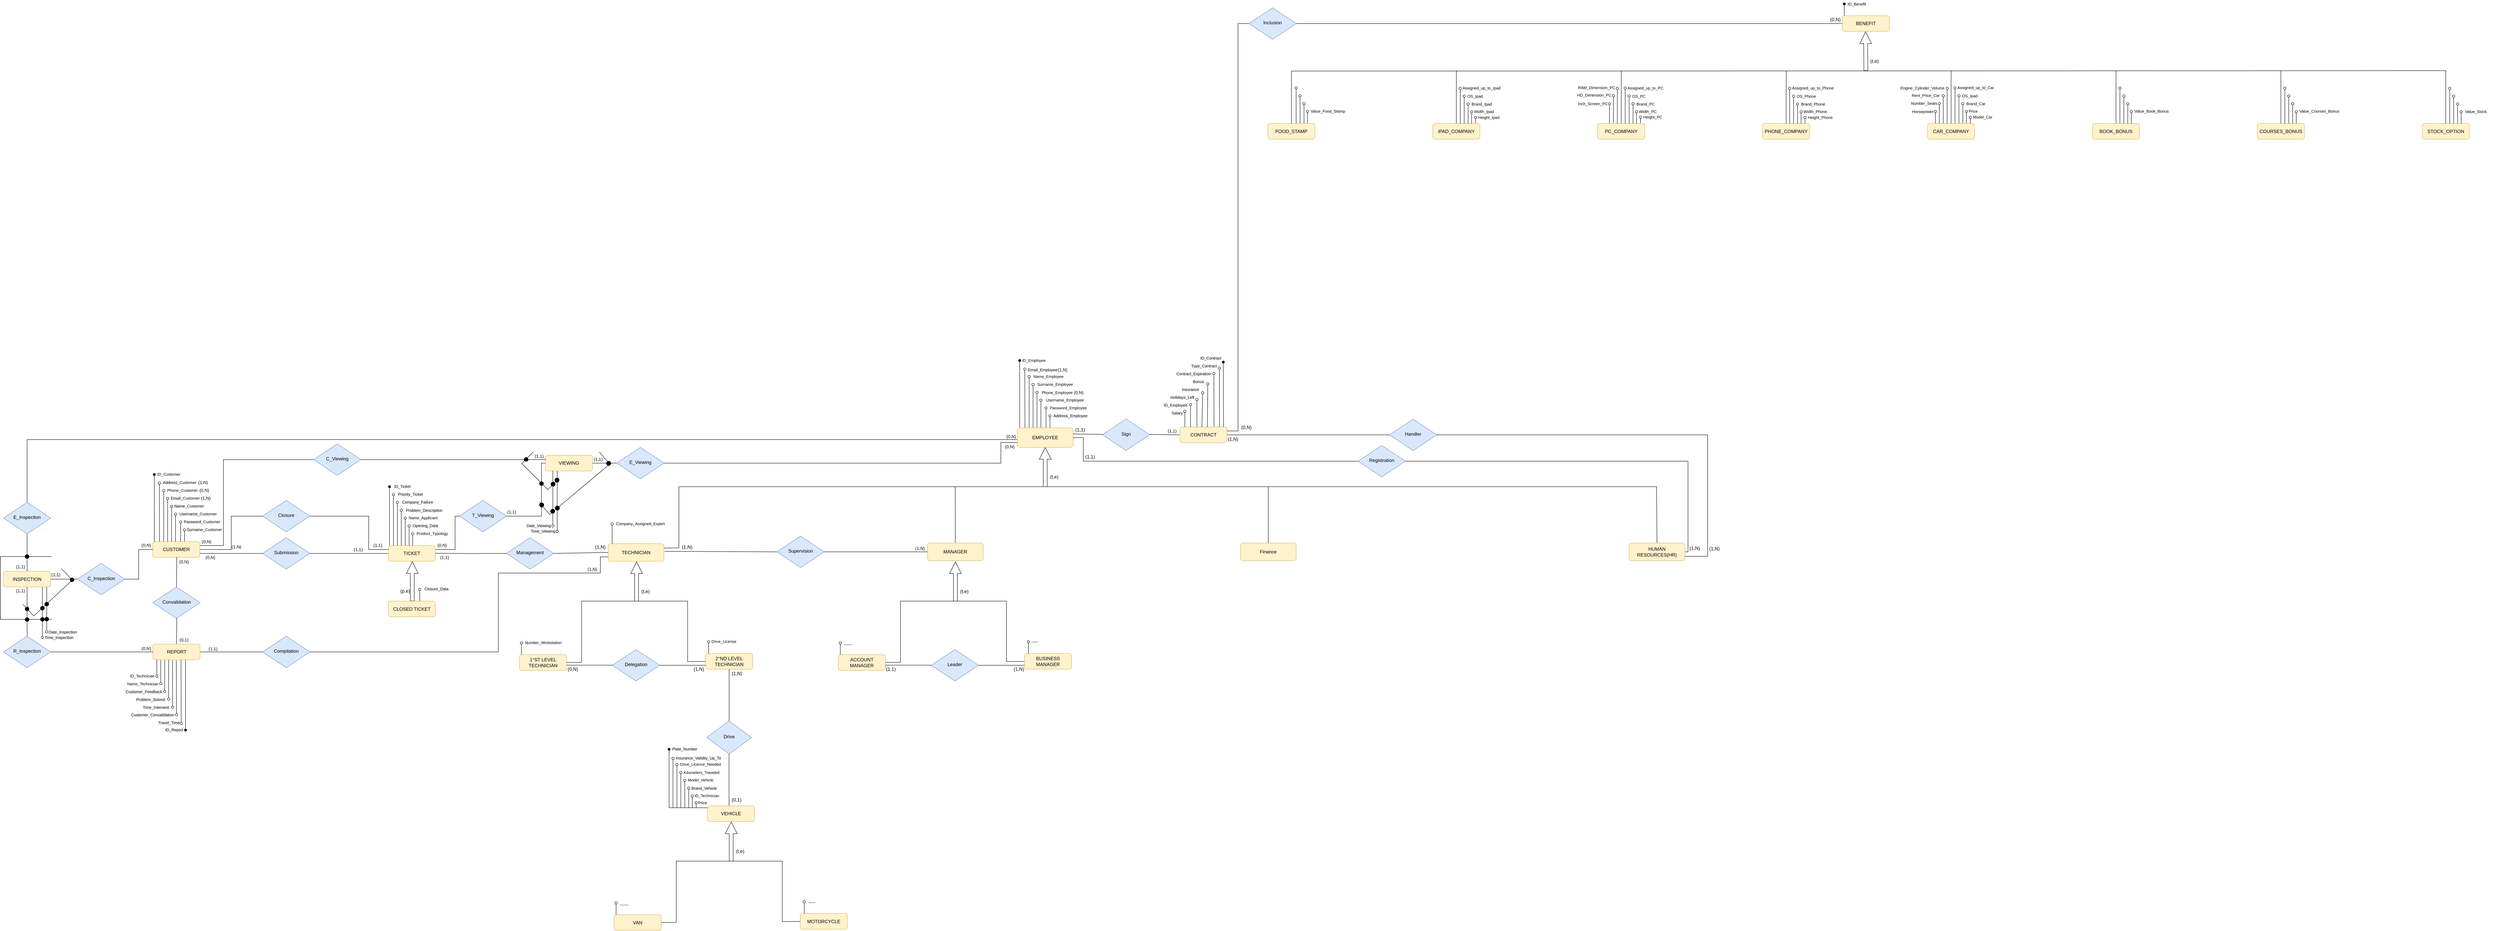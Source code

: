 <mxfile version="17.1.3" type="device"><diagram id="hsAwbCqVlJ7viLqDttbG" name="Page-1"><mxGraphModel dx="1560" dy="1646" grid="1" gridSize="10" guides="1" tooltips="1" connect="1" arrows="1" fold="1" page="0" pageScale="1" pageWidth="827" pageHeight="1169" math="0" shadow="0"><root><mxCell id="0"/><mxCell id="1" parent="0"/><mxCell id="6RD1cqGt894yQLoQFLIb-12" style="edgeStyle=orthogonalEdgeStyle;rounded=0;orthogonalLoop=1;jettySize=auto;html=1;exitX=1;exitY=0.25;exitDx=0;exitDy=0;endArrow=none;endFill=0;entryX=0;entryY=0.5;entryDx=0;entryDy=0;" parent="1" source="H-Lfib2FccmWeXOBRjLJ-1" target="6RD1cqGt894yQLoQFLIb-15" edge="1"><mxGeometry relative="1" as="geometry"><mxPoint x="160" y="-26" as="targetPoint"/><Array as="points"><mxPoint x="-60" y="190"/><mxPoint x="-60" y="-29"/></Array></mxGeometry></mxCell><mxCell id="H-Lfib2FccmWeXOBRjLJ-1" value="CUSTOMER" style="rounded=1;whiteSpace=wrap;html=1;fontSize=12;glass=0;strokeWidth=1;shadow=0;fillColor=#fff2cc;strokeColor=#d6b656;" parent="1" vertex="1"><mxGeometry x="-240" y="180" width="120" height="40" as="geometry"/></mxCell><mxCell id="H-Lfib2FccmWeXOBRjLJ-2" value="(1,1)" style="edgeStyle=orthogonalEdgeStyle;rounded=0;html=1;jettySize=auto;orthogonalLoop=1;fontSize=11;endArrow=none;endFill=0;endSize=8;strokeWidth=1;shadow=0;labelBackgroundColor=none;align=left;" parent="1" source="H-Lfib2FccmWeXOBRjLJ-3" target="H-Lfib2FccmWeXOBRjLJ-8" edge="1"><mxGeometry x="0.1" y="10" relative="1" as="geometry"><mxPoint as="offset"/></mxGeometry></mxCell><mxCell id="H-Lfib2FccmWeXOBRjLJ-3" value="Submission" style="rhombus;whiteSpace=wrap;html=1;shadow=0;fontFamily=Helvetica;fontSize=12;align=center;strokeWidth=1;spacing=6;spacingTop=-4;fillColor=#dae8fc;strokeColor=#6c8ebf;" parent="1" vertex="1"><mxGeometry x="40" y="170" width="120" height="80" as="geometry"/></mxCell><mxCell id="H-Lfib2FccmWeXOBRjLJ-4" value="REPORT" style="rounded=1;whiteSpace=wrap;html=1;fontSize=12;glass=0;strokeWidth=1;shadow=0;fillColor=#fff2cc;strokeColor=#d6b656;" parent="1" vertex="1"><mxGeometry x="-239.5" y="441" width="120" height="40" as="geometry"/></mxCell><mxCell id="H-Lfib2FccmWeXOBRjLJ-5" value="TECHNICIAN" style="rounded=1;whiteSpace=wrap;html=1;fontSize=12;glass=0;strokeWidth=1;shadow=0;fillColor=#fff2cc;strokeColor=#d6b656;" parent="1" vertex="1"><mxGeometry x="920" y="185" width="142" height="45" as="geometry"/></mxCell><mxCell id="H-Lfib2FccmWeXOBRjLJ-6" value="&amp;nbsp; &amp;nbsp; &amp;nbsp; (1,N)" style="edgeStyle=orthogonalEdgeStyle;rounded=0;html=1;jettySize=auto;orthogonalLoop=1;fontSize=11;endArrow=none;endFill=0;endSize=8;strokeWidth=1;shadow=0;labelBackgroundColor=none;entryX=1;entryY=0.5;entryDx=0;entryDy=0;exitX=0;exitY=0.75;exitDx=0;exitDy=0;align=center;" parent="1" source="H-Lfib2FccmWeXOBRjLJ-5" target="H-Lfib2FccmWeXOBRjLJ-10" edge="1"><mxGeometry x="-0.818" y="-10" relative="1" as="geometry"><mxPoint as="offset"/><mxPoint x="287" y="334" as="sourcePoint"/><mxPoint x="287" y="394" as="targetPoint"/><Array as="points"><mxPoint x="900" y="219"/><mxPoint x="900" y="260"/><mxPoint x="640" y="260"/><mxPoint x="640" y="461"/></Array></mxGeometry></mxCell><mxCell id="H-Lfib2FccmWeXOBRjLJ-7" value="&amp;nbsp; &amp;nbsp; &amp;nbsp; (1,1)" style="edgeStyle=orthogonalEdgeStyle;rounded=0;html=1;jettySize=auto;orthogonalLoop=1;fontSize=11;endArrow=none;endFill=0;endSize=8;strokeWidth=1;shadow=0;labelBackgroundColor=none;entryX=1;entryY=0.5;entryDx=0;entryDy=0;exitX=0;exitY=0.5;exitDx=0;exitDy=0;" parent="1" source="H-Lfib2FccmWeXOBRjLJ-10" target="H-Lfib2FccmWeXOBRjLJ-4" edge="1"><mxGeometry x="0.714" y="-8" relative="1" as="geometry"><mxPoint as="offset"/><mxPoint x="-6.5" y="461" as="sourcePoint"/><mxPoint x="-111" y="496" as="targetPoint"/></mxGeometry></mxCell><mxCell id="6RD1cqGt894yQLoQFLIb-21" style="edgeStyle=orthogonalEdgeStyle;rounded=0;orthogonalLoop=1;jettySize=auto;html=1;exitX=1;exitY=0.25;exitDx=0;exitDy=0;entryX=0;entryY=0.5;entryDx=0;entryDy=0;endArrow=none;endFill=0;" parent="1" source="H-Lfib2FccmWeXOBRjLJ-8" target="6RD1cqGt894yQLoQFLIb-20" edge="1"><mxGeometry relative="1" as="geometry"><Array as="points"><mxPoint x="530" y="200"/><mxPoint x="530" y="115"/></Array></mxGeometry></mxCell><mxCell id="H-Lfib2FccmWeXOBRjLJ-8" value="TICKET" style="rounded=1;whiteSpace=wrap;html=1;fontSize=12;glass=0;strokeWidth=1;shadow=0;fillColor=#fff2cc;strokeColor=#d6b656;" parent="1" vertex="1"><mxGeometry x="360" y="190" width="120" height="40" as="geometry"/></mxCell><mxCell id="H-Lfib2FccmWeXOBRjLJ-9" value="Management" style="rhombus;whiteSpace=wrap;html=1;shadow=0;fontFamily=Helvetica;fontSize=12;align=center;strokeWidth=1;spacing=6;spacingTop=-4;fillColor=#dae8fc;strokeColor=#6c8ebf;" parent="1" vertex="1"><mxGeometry x="661" y="170" width="120" height="80" as="geometry"/></mxCell><mxCell id="H-Lfib2FccmWeXOBRjLJ-10" value="Compilation" style="rhombus;whiteSpace=wrap;html=1;shadow=0;fontFamily=Helvetica;fontSize=12;align=center;strokeWidth=1;spacing=6;spacingTop=-4;fillColor=#dae8fc;strokeColor=#6c8ebf;" parent="1" vertex="1"><mxGeometry x="40" y="421" width="120" height="80" as="geometry"/></mxCell><mxCell id="H-Lfib2FccmWeXOBRjLJ-11" value="(0,N)" style="edgeStyle=orthogonalEdgeStyle;rounded=0;html=1;jettySize=auto;orthogonalLoop=1;fontSize=11;endArrow=none;endFill=0;endSize=8;strokeWidth=1;shadow=0;labelBackgroundColor=none;align=right;verticalAlign=middle;horizontal=1;entryX=0;entryY=0.5;entryDx=0;entryDy=0;exitX=1;exitY=0.75;exitDx=0;exitDy=0;" parent="1" source="H-Lfib2FccmWeXOBRjLJ-1" target="H-Lfib2FccmWeXOBRjLJ-3" edge="1"><mxGeometry x="-0.5" y="-10" relative="1" as="geometry"><mxPoint as="offset"/><mxPoint x="-102" y="209.5" as="sourcePoint"/><mxPoint x="-32" y="209.5" as="targetPoint"/></mxGeometry></mxCell><mxCell id="H-Lfib2FccmWeXOBRjLJ-12" value="" style="endArrow=oval;html=1;align=left;exitX=0;exitY=0;exitDx=0;exitDy=0;startArrow=none;startFill=0;rounded=0;endFill=1;" parent="1" edge="1"><mxGeometry width="50" height="50" relative="1" as="geometry"><mxPoint x="363" y="190" as="sourcePoint"/><mxPoint x="363" y="40" as="targetPoint"/></mxGeometry></mxCell><mxCell id="H-Lfib2FccmWeXOBRjLJ-13" value="" style="endArrow=oval;html=1;align=left;exitX=0;exitY=0;exitDx=0;exitDy=0;startArrow=none;startFill=0;rounded=0;endFill=0;" parent="1" edge="1"><mxGeometry width="50" height="50" relative="1" as="geometry"><mxPoint x="373" y="190" as="sourcePoint"/><mxPoint x="373" y="60" as="targetPoint"/></mxGeometry></mxCell><mxCell id="H-Lfib2FccmWeXOBRjLJ-14" value="" style="endArrow=oval;html=1;align=left;exitX=0;exitY=0;exitDx=0;exitDy=0;startArrow=none;startFill=0;rounded=0;endFill=0;" parent="1" edge="1"><mxGeometry width="50" height="50" relative="1" as="geometry"><mxPoint x="383" y="190" as="sourcePoint"/><mxPoint x="383" y="80" as="targetPoint"/></mxGeometry></mxCell><mxCell id="H-Lfib2FccmWeXOBRjLJ-15" value="" style="endArrow=oval;html=1;align=left;exitX=0;exitY=0;exitDx=0;exitDy=0;startArrow=none;startFill=0;rounded=0;endFill=0;" parent="1" edge="1"><mxGeometry width="50" height="50" relative="1" as="geometry"><mxPoint x="393" y="190" as="sourcePoint"/><mxPoint x="393" y="100" as="targetPoint"/></mxGeometry></mxCell><mxCell id="H-Lfib2FccmWeXOBRjLJ-16" value="" style="endArrow=oval;html=1;align=left;exitX=0;exitY=0;exitDx=0;exitDy=0;startArrow=none;startFill=0;rounded=0;endFill=0;" parent="1" edge="1"><mxGeometry width="50" height="50" relative="1" as="geometry"><mxPoint x="403" y="190" as="sourcePoint"/><mxPoint x="403" y="120" as="targetPoint"/></mxGeometry></mxCell><mxCell id="H-Lfib2FccmWeXOBRjLJ-22" value="" style="endArrow=oval;html=1;align=left;exitX=0;exitY=0;exitDx=0;exitDy=0;startArrow=none;startFill=0;rounded=0;endFill=1;" parent="1" edge="1"><mxGeometry width="50" height="50" relative="1" as="geometry"><mxPoint x="-236" y="180" as="sourcePoint"/><mxPoint x="-236" y="9" as="targetPoint"/></mxGeometry></mxCell><mxCell id="H-Lfib2FccmWeXOBRjLJ-23" value="" style="endArrow=oval;html=1;align=left;exitX=0;exitY=0;exitDx=0;exitDy=0;startArrow=none;startFill=0;rounded=0;endFill=0;" parent="1" edge="1"><mxGeometry width="50" height="50" relative="1" as="geometry"><mxPoint x="-212" y="180" as="sourcePoint"/><mxPoint x="-212" y="50" as="targetPoint"/></mxGeometry></mxCell><mxCell id="H-Lfib2FccmWeXOBRjLJ-24" value="" style="endArrow=oval;html=1;align=left;exitX=0;exitY=0;exitDx=0;exitDy=0;startArrow=none;startFill=0;rounded=0;endFill=0;" parent="1" edge="1"><mxGeometry width="50" height="50" relative="1" as="geometry"><mxPoint x="-202" y="180" as="sourcePoint"/><mxPoint x="-202" y="70" as="targetPoint"/></mxGeometry></mxCell><mxCell id="H-Lfib2FccmWeXOBRjLJ-25" value="" style="endArrow=oval;html=1;align=left;exitX=0;exitY=0;exitDx=0;exitDy=0;startArrow=none;startFill=0;rounded=0;endFill=0;" parent="1" edge="1"><mxGeometry width="50" height="50" relative="1" as="geometry"><mxPoint x="-192" y="180" as="sourcePoint"/><mxPoint x="-192" y="90" as="targetPoint"/></mxGeometry></mxCell><mxCell id="H-Lfib2FccmWeXOBRjLJ-26" value="" style="endArrow=oval;html=1;align=left;exitX=0;exitY=0;exitDx=0;exitDy=0;startArrow=none;startFill=0;rounded=0;endFill=0;" parent="1" edge="1"><mxGeometry width="50" height="50" relative="1" as="geometry"><mxPoint x="-182" y="180" as="sourcePoint"/><mxPoint x="-182" y="110" as="targetPoint"/></mxGeometry></mxCell><mxCell id="H-Lfib2FccmWeXOBRjLJ-27" value="" style="endArrow=oval;html=1;align=left;exitX=0;exitY=0;exitDx=0;exitDy=0;startArrow=none;startFill=0;rounded=0;endFill=0;" parent="1" edge="1"><mxGeometry width="50" height="50" relative="1" as="geometry"><mxPoint x="-169" y="180" as="sourcePoint"/><mxPoint x="-169" y="130" as="targetPoint"/></mxGeometry></mxCell><mxCell id="H-Lfib2FccmWeXOBRjLJ-28" value="" style="endArrow=oval;html=1;align=left;exitX=0;exitY=0;exitDx=0;exitDy=0;startArrow=none;startFill=0;rounded=0;endFill=0;" parent="1" edge="1"><mxGeometry width="50" height="50" relative="1" as="geometry"><mxPoint x="-159" y="180" as="sourcePoint"/><mxPoint x="-159" y="150" as="targetPoint"/></mxGeometry></mxCell><mxCell id="H-Lfib2FccmWeXOBRjLJ-29" value="&lt;font style=&quot;font-size: 10px&quot;&gt;ID_Customer&lt;/font&gt;" style="text;html=1;strokeColor=none;fillColor=none;align=center;verticalAlign=middle;whiteSpace=wrap;rounded=0;" parent="1" vertex="1"><mxGeometry x="-219" y="-2" width="40" height="20" as="geometry"/></mxCell><mxCell id="H-Lfib2FccmWeXOBRjLJ-30" value="&lt;span style=&quot;color: rgb(0 , 0 , 0) ; font-family: &amp;#34;helvetica&amp;#34; ; font-size: 10px ; font-style: normal ; font-weight: 400 ; letter-spacing: normal ; text-align: center ; text-indent: 0px ; text-transform: none ; word-spacing: 0px ; background-color: rgb(248 , 249 , 250) ; display: inline ; float: none&quot;&gt;Surname_&lt;/span&gt;&lt;span style=&quot;font-size: 10px ; text-align: center&quot;&gt;Customer&lt;/span&gt;" style="text;whiteSpace=wrap;html=1;" parent="1" vertex="1"><mxGeometry x="-155" y="135" width="70" height="30" as="geometry"/></mxCell><mxCell id="H-Lfib2FccmWeXOBRjLJ-33" value="&lt;span style=&quot;color: rgb(0 , 0 , 0) ; font-family: &amp;#34;helvetica&amp;#34; ; font-size: 10px ; font-style: normal ; font-weight: 400 ; letter-spacing: normal ; text-align: center ; text-indent: 0px ; text-transform: none ; word-spacing: 0px ; background-color: rgb(248 , 249 , 250) ; display: inline ; float: none&quot;&gt;Email_&lt;/span&gt;&lt;span style=&quot;font-size: 10px ; text-align: center&quot;&gt;Customer&lt;/span&gt;" style="text;whiteSpace=wrap;html=1;" parent="1" vertex="1"><mxGeometry x="-196" y="55" width="70" height="30" as="geometry"/></mxCell><mxCell id="H-Lfib2FccmWeXOBRjLJ-34" value="&lt;span style=&quot;color: rgb(0 , 0 , 0) ; font-family: &amp;#34;helvetica&amp;#34; ; font-size: 10px ; font-style: normal ; font-weight: 400 ; letter-spacing: normal ; text-align: center ; text-indent: 0px ; text-transform: none ; word-spacing: 0px ; background-color: rgb(248 , 249 , 250) ; display: inline ; float: none&quot;&gt;ID_Report&lt;/span&gt;" style="text;whiteSpace=wrap;html=1;" parent="1" vertex="1"><mxGeometry x="-210.5" y="645" width="70" height="30" as="geometry"/></mxCell><mxCell id="H-Lfib2FccmWeXOBRjLJ-35" value="&lt;span style=&quot;color: rgb(0 , 0 , 0) ; font-family: &amp;#34;helvetica&amp;#34; ; font-size: 10px ; font-style: normal ; font-weight: 400 ; letter-spacing: normal ; text-align: center ; text-indent: 0px ; text-transform: none ; word-spacing: 0px ; background-color: rgb(248 , 249 , 250) ; display: inline ; float: none&quot;&gt;ID_Ticket&lt;/span&gt;" style="text;whiteSpace=wrap;html=1;" parent="1" vertex="1"><mxGeometry x="373" y="25" width="70" height="30" as="geometry"/></mxCell><mxCell id="H-Lfib2FccmWeXOBRjLJ-36" value="&lt;span style=&quot;color: rgb(0 , 0 , 0) ; font-family: &amp;#34;helvetica&amp;#34; ; font-size: 10px ; font-style: normal ; font-weight: 400 ; letter-spacing: normal ; text-align: center ; text-indent: 0px ; text-transform: none ; word-spacing: 0px ; background-color: rgb(248 , 249 , 250) ; display: inline ; float: none&quot;&gt;Username_&lt;/span&gt;&lt;span style=&quot;font-size: 10px ; text-align: center&quot;&gt;Customer&lt;/span&gt;" style="text;whiteSpace=wrap;html=1;" parent="1" vertex="1"><mxGeometry x="-174" y="95" width="90" height="30" as="geometry"/></mxCell><mxCell id="H-Lfib2FccmWeXOBRjLJ-37" value="&lt;span style=&quot;color: rgb(0 , 0 , 0) ; font-family: &amp;#34;helvetica&amp;#34; ; font-size: 10px ; font-style: normal ; font-weight: 400 ; letter-spacing: normal ; text-align: center ; text-indent: 0px ; text-transform: none ; word-spacing: 0px ; background-color: rgb(248 , 249 , 250) ; display: inline ; float: none&quot;&gt;Priority_Ticket&lt;/span&gt;" style="text;whiteSpace=wrap;html=1;" parent="1" vertex="1"><mxGeometry x="383" y="45" width="90" height="30" as="geometry"/></mxCell><mxCell id="H-Lfib2FccmWeXOBRjLJ-38" value="&lt;span style=&quot;color: rgb(0 , 0 , 0) ; font-family: &amp;#34;helvetica&amp;#34; ; font-size: 10px ; font-style: normal ; font-weight: 400 ; letter-spacing: normal ; text-align: center ; text-indent: 0px ; text-transform: none ; word-spacing: 0px ; background-color: rgb(248 , 249 , 250) ; display: inline ; float: none&quot;&gt;Company_Failure&lt;/span&gt;" style="text;whiteSpace=wrap;html=1;" parent="1" vertex="1"><mxGeometry x="393" y="65" width="90" height="30" as="geometry"/></mxCell><mxCell id="H-Lfib2FccmWeXOBRjLJ-39" value="&lt;span style=&quot;color: rgb(0 , 0 , 0) ; font-family: &amp;#34;helvetica&amp;#34; ; font-size: 10px ; font-style: normal ; font-weight: 400 ; letter-spacing: normal ; text-align: center ; text-indent: 0px ; text-transform: none ; word-spacing: 0px ; background-color: rgb(248 , 249 , 250) ; display: inline ; float: none&quot;&gt;Password_&lt;/span&gt;&lt;span style=&quot;font-size: 10px ; text-align: center&quot;&gt;Customer&lt;/span&gt;" style="text;whiteSpace=wrap;html=1;" parent="1" vertex="1"><mxGeometry x="-163" y="115" width="90" height="30" as="geometry"/></mxCell><mxCell id="H-Lfib2FccmWeXOBRjLJ-40" value="&lt;span style=&quot;color: rgb(0 , 0 , 0) ; font-family: &amp;#34;helvetica&amp;#34; ; font-size: 10px ; font-style: normal ; font-weight: 400 ; letter-spacing: normal ; text-align: center ; text-indent: 0px ; text-transform: none ; word-spacing: 0px ; background-color: rgb(248 , 249 , 250) ; display: inline ; float: none&quot;&gt;Problem_Description&lt;/span&gt;" style="text;whiteSpace=wrap;html=1;" parent="1" vertex="1"><mxGeometry x="403" y="86" width="90" height="30" as="geometry"/></mxCell><mxCell id="H-Lfib2FccmWeXOBRjLJ-41" value="&lt;div style=&quot;text-align: center&quot;&gt;&lt;font face=&quot;helvetica&quot;&gt;&lt;span style=&quot;font-size: 10px&quot;&gt;Name_Technician&lt;/span&gt;&lt;/font&gt;&lt;/div&gt;" style="text;whiteSpace=wrap;html=1;" parent="1" vertex="1"><mxGeometry x="-307" y="528" width="99" height="30" as="geometry"/></mxCell><mxCell id="H-Lfib2FccmWeXOBRjLJ-42" value="&lt;span style=&quot;color: rgb(0 , 0 , 0) ; font-family: &amp;#34;helvetica&amp;#34; ; font-size: 10px ; font-style: normal ; font-weight: 400 ; letter-spacing: normal ; text-align: center ; text-indent: 0px ; text-transform: none ; word-spacing: 0px ; background-color: rgb(248 , 249 , 250) ; display: inline ; float: none&quot;&gt;Address_&lt;/span&gt;&lt;span style=&quot;font-size: 10px ; text-align: center&quot;&gt;Customer&lt;/span&gt;" style="text;whiteSpace=wrap;html=1;" parent="1" vertex="1"><mxGeometry x="-216" y="15" width="110" height="30" as="geometry"/></mxCell><mxCell id="H-Lfib2FccmWeXOBRjLJ-43" value="&lt;div style=&quot;text-align: center&quot;&gt;&lt;br&gt;&lt;/div&gt;" style="text;whiteSpace=wrap;html=1;" parent="1" vertex="1"><mxGeometry x="410" y="105" width="130" height="30" as="geometry"/></mxCell><mxCell id="H-Lfib2FccmWeXOBRjLJ-47" value="&lt;span style=&quot;color: rgb(0 , 0 , 0) ; font-family: &amp;#34;helvetica&amp;#34; ; font-size: 10px ; font-style: normal ; font-weight: 400 ; letter-spacing: normal ; text-align: center ; text-indent: 0px ; text-transform: none ; word-spacing: 0px ; background-color: rgb(248 , 249 , 250) ; display: inline ; float: none&quot;&gt;Customer_Feedback&lt;/span&gt;" style="text;whiteSpace=wrap;html=1;" parent="1" vertex="1"><mxGeometry x="-311.5" y="548" width="114" height="30" as="geometry"/></mxCell><mxCell id="H-Lfib2FccmWeXOBRjLJ-48" value="&lt;span style=&quot;color: rgb(0 , 0 , 0) ; font-family: &amp;#34;helvetica&amp;#34; ; font-size: 10px ; font-style: normal ; font-weight: 400 ; letter-spacing: normal ; text-align: center ; text-indent: 0px ; text-transform: none ; word-spacing: 0px ; background-color: rgb(248 , 249 , 250) ; display: inline ; float: none&quot;&gt;Customer_Convalidation&lt;/span&gt;" style="text;whiteSpace=wrap;html=1;" parent="1" vertex="1"><mxGeometry x="-297.5" y="607" width="100" height="30" as="geometry"/></mxCell><mxCell id="H-Lfib2FccmWeXOBRjLJ-49" value="&lt;span style=&quot;color: rgb(0 , 0 , 0) ; font-family: &amp;#34;helvetica&amp;#34; ; font-size: 10px ; font-style: normal ; font-weight: 400 ; letter-spacing: normal ; text-align: center ; text-indent: 0px ; text-transform: none ; word-spacing: 0px ; background-color: rgb(248 , 249 , 250) ; display: inline ; float: none&quot;&gt;Problem_Solved&lt;/span&gt;" style="text;whiteSpace=wrap;html=1;" parent="1" vertex="1"><mxGeometry x="-284.5" y="568" width="93" height="30" as="geometry"/></mxCell><mxCell id="H-Lfib2FccmWeXOBRjLJ-52" value="&lt;div style=&quot;text-align: center&quot;&gt;&lt;font face=&quot;helvetica&quot;&gt;&lt;span style=&quot;font-size: 10px&quot;&gt;Name_Applicant&lt;/span&gt;&lt;/font&gt;&lt;/div&gt;" style="text;whiteSpace=wrap;html=1;" parent="1" vertex="1"><mxGeometry x="410" y="105" width="130" height="30" as="geometry"/></mxCell><mxCell id="H-Lfib2FccmWeXOBRjLJ-53" value="&lt;span style=&quot;color: rgb(0 , 0 , 0) ; font-family: &amp;#34;helvetica&amp;#34; ; font-size: 10px ; font-style: normal ; font-weight: 400 ; letter-spacing: normal ; text-align: center ; text-indent: 0px ; text-transform: none ; word-spacing: 0px ; background-color: rgb(248 , 249 , 250) ; display: inline ; float: none&quot;&gt;Time_Intervent&lt;/span&gt;" style="text;whiteSpace=wrap;html=1;" parent="1" vertex="1"><mxGeometry x="-267.5" y="588" width="107" height="30" as="geometry"/></mxCell><mxCell id="H-Lfib2FccmWeXOBRjLJ-54" value="" style="endArrow=oval;html=1;align=left;startArrow=none;startFill=0;rounded=0;endFill=0;" parent="1" edge="1"><mxGeometry width="50" height="50" relative="1" as="geometry"><mxPoint x="413" y="190" as="sourcePoint"/><mxPoint x="413" y="140" as="targetPoint"/></mxGeometry></mxCell><mxCell id="H-Lfib2FccmWeXOBRjLJ-56" value="&lt;div style=&quot;text-align: center&quot;&gt;&lt;font face=&quot;helvetica&quot;&gt;&lt;span style=&quot;font-size: 10px ; background-color: rgb(248 , 249 , 250)&quot;&gt;Opening_Data&lt;/span&gt;&lt;/font&gt;&lt;/div&gt;" style="text;whiteSpace=wrap;html=1;" parent="1" vertex="1"><mxGeometry x="420" y="125" width="130" height="30" as="geometry"/></mxCell><mxCell id="H-Lfib2FccmWeXOBRjLJ-59" value="Supervision" style="rhombus;whiteSpace=wrap;html=1;shadow=0;fontFamily=Helvetica;fontSize=12;align=center;strokeWidth=1;spacing=6;spacingTop=-4;fillColor=#dae8fc;strokeColor=#6c8ebf;" parent="1" vertex="1"><mxGeometry x="1350" y="166" width="120" height="80" as="geometry"/></mxCell><mxCell id="H-Lfib2FccmWeXOBRjLJ-66" value="" style="endArrow=oval;html=1;align=left;startArrow=none;startFill=0;rounded=0;endFill=0;" parent="1" edge="1"><mxGeometry width="50" height="50" relative="1" as="geometry"><mxPoint x="-180" y="482" as="sourcePoint"/><mxPoint x="-179.5" y="621" as="targetPoint"/></mxGeometry></mxCell><mxCell id="H-Lfib2FccmWeXOBRjLJ-67" value="" style="endArrow=oval;html=1;align=left;exitX=0;exitY=1;exitDx=0;exitDy=0;startArrow=none;startFill=0;rounded=0;endFill=0;" parent="1" edge="1"><mxGeometry width="50" height="50" relative="1" as="geometry"><mxPoint x="-219.5" y="482" as="sourcePoint"/><mxPoint x="-219.5" y="542" as="targetPoint"/></mxGeometry></mxCell><mxCell id="H-Lfib2FccmWeXOBRjLJ-68" value="" style="endArrow=oval;html=1;align=left;exitX=0;exitY=1;exitDx=0;exitDy=0;startArrow=none;startFill=0;rounded=0;endFill=0;" parent="1" edge="1"><mxGeometry width="50" height="50" relative="1" as="geometry"><mxPoint x="-209.5" y="482" as="sourcePoint"/><mxPoint x="-209.5" y="562" as="targetPoint"/></mxGeometry></mxCell><mxCell id="H-Lfib2FccmWeXOBRjLJ-69" value="" style="endArrow=oval;html=1;align=left;startArrow=none;startFill=0;rounded=0;endFill=0;" parent="1" edge="1"><mxGeometry width="50" height="50" relative="1" as="geometry"><mxPoint x="-189.5" y="482" as="sourcePoint"/><mxPoint x="-189.5" y="602" as="targetPoint"/></mxGeometry></mxCell><mxCell id="H-Lfib2FccmWeXOBRjLJ-70" value="" style="endArrow=oval;html=1;align=left;startArrow=none;startFill=0;rounded=0;endFill=0;" parent="1" edge="1"><mxGeometry width="50" height="50" relative="1" as="geometry"><mxPoint x="-199.5" y="481" as="sourcePoint"/><mxPoint x="-199.5" y="581" as="targetPoint"/></mxGeometry></mxCell><mxCell id="H-Lfib2FccmWeXOBRjLJ-71" value="" style="endArrow=oval;html=1;align=left;startArrow=none;startFill=0;rounded=0;endFill=1;" parent="1" edge="1"><mxGeometry width="50" height="50" relative="1" as="geometry"><mxPoint x="-156.5" y="481" as="sourcePoint"/><mxPoint x="-156.5" y="660" as="targetPoint"/></mxGeometry></mxCell><mxCell id="H-Lfib2FccmWeXOBRjLJ-74" value="2°ND LEVEL TECHNICIAN" style="rounded=1;whiteSpace=wrap;html=1;fontSize=12;glass=0;strokeWidth=1;shadow=0;fillColor=#fff2cc;strokeColor=#d6b656;" parent="1" vertex="1"><mxGeometry x="1168" y="465" width="120" height="40" as="geometry"/></mxCell><mxCell id="H-Lfib2FccmWeXOBRjLJ-75" value="(1,1)" style="edgeStyle=orthogonalEdgeStyle;rounded=0;html=1;jettySize=auto;orthogonalLoop=1;fontSize=11;endArrow=none;endFill=0;endSize=8;strokeWidth=1;shadow=0;labelBackgroundColor=none;align=left;entryX=0;entryY=0.5;entryDx=0;entryDy=0;" parent="1" target="H-Lfib2FccmWeXOBRjLJ-9" edge="1"><mxGeometry x="-0.89" y="-10" relative="1" as="geometry"><mxPoint as="offset"/><mxPoint x="480.0" y="209.66" as="sourcePoint"/><mxPoint x="550" y="209.66" as="targetPoint"/></mxGeometry></mxCell><mxCell id="H-Lfib2FccmWeXOBRjLJ-76" value="&lt;span style=&quot;color: rgb(0 , 0 , 0) ; font-family: &amp;#34;helvetica&amp;#34; ; font-size: 11px ; font-style: normal ; font-weight: 400 ; letter-spacing: normal ; text-align: left ; text-indent: 0px ; text-transform: none ; word-spacing: 0px ; background-color: rgb(255 , 255 , 255) ; display: inline ; float: none&quot;&gt;(1,N)&lt;/span&gt;" style="text;whiteSpace=wrap;html=1;" parent="1" vertex="1"><mxGeometry x="1700.001" y="183.496" width="43" height="28" as="geometry"/></mxCell><mxCell id="H-Lfib2FccmWeXOBRjLJ-77" value="" style="endArrow=oval;html=1;align=left;exitX=0;exitY=1;exitDx=0;exitDy=0;startArrow=none;startFill=0;rounded=0;endFill=0;" parent="1" edge="1"><mxGeometry width="50" height="50" relative="1" as="geometry"><mxPoint x="-229.5" y="481.0" as="sourcePoint"/><mxPoint x="-229.5" y="523" as="targetPoint"/></mxGeometry></mxCell><mxCell id="H-Lfib2FccmWeXOBRjLJ-78" value="&lt;div style=&quot;text-align: center&quot;&gt;&lt;font face=&quot;helvetica&quot;&gt;&lt;span style=&quot;font-size: 10px&quot;&gt;ID_Technician&lt;/span&gt;&lt;/font&gt;&lt;/div&gt;" style="text;whiteSpace=wrap;html=1;" parent="1" vertex="1"><mxGeometry x="-300.5" y="508" width="99" height="30" as="geometry"/></mxCell><mxCell id="H-Lfib2FccmWeXOBRjLJ-79" value="VEHICLE" style="rounded=1;whiteSpace=wrap;html=1;fontSize=12;glass=0;strokeWidth=1;shadow=0;fillColor=#fff2cc;strokeColor=#d6b656;" parent="1" vertex="1"><mxGeometry x="1173" y="853" width="120" height="40" as="geometry"/></mxCell><mxCell id="H-Lfib2FccmWeXOBRjLJ-90" value="Drive" style="rhombus;whiteSpace=wrap;html=1;shadow=0;fontFamily=Helvetica;fontSize=12;align=center;strokeWidth=1;spacing=6;spacingTop=-4;fillColor=#dae8fc;strokeColor=#6c8ebf;" parent="1" vertex="1"><mxGeometry x="1171" y="637" width="114" height="84" as="geometry"/></mxCell><mxCell id="H-Lfib2FccmWeXOBRjLJ-91" value="" style="endArrow=oval;html=1;align=left;exitX=0;exitY=0;exitDx=0;exitDy=0;startArrow=none;startFill=0;rounded=0;endFill=0;" parent="1" edge="1"><mxGeometry width="50" height="50" relative="1" as="geometry"><mxPoint x="-222.69" y="180" as="sourcePoint"/><mxPoint x="-223" y="31" as="targetPoint"/></mxGeometry></mxCell><mxCell id="H-Lfib2FccmWeXOBRjLJ-93" value="&lt;span style=&quot;color: rgb(0 , 0 , 0) ; font-family: &amp;#34;helvetica&amp;#34; ; font-size: 10px ; font-style: normal ; font-weight: 400 ; letter-spacing: normal ; text-align: center ; text-indent: 0px ; text-transform: none ; word-spacing: 0px ; background-color: rgb(248 , 249 , 250) ; display: inline ; float: none&quot;&gt;Travel_Time&lt;/span&gt;" style="text;whiteSpace=wrap;html=1;" parent="1" vertex="1"><mxGeometry x="-228.5" y="627" width="55" height="22" as="geometry"/></mxCell><mxCell id="H-Lfib2FccmWeXOBRjLJ-97" value="&lt;div style=&quot;text-align: center&quot;&gt;&lt;font face=&quot;helvetica&quot;&gt;&lt;span style=&quot;font-size: 10px&quot;&gt;Product_Typology&lt;/span&gt;&lt;/font&gt;&lt;/div&gt;" style="text;whiteSpace=wrap;html=1;" parent="1" vertex="1"><mxGeometry x="430" y="145" width="90" height="30" as="geometry"/></mxCell><mxCell id="H-Lfib2FccmWeXOBRjLJ-100" value="" style="endArrow=none;html=1;rounded=0;entryX=0;entryY=0.5;entryDx=0;entryDy=0;exitX=1;exitY=0.5;exitDx=0;exitDy=0;" parent="1" source="H-Lfib2FccmWeXOBRjLJ-9" target="H-Lfib2FccmWeXOBRjLJ-5" edge="1"><mxGeometry width="50" height="50" relative="1" as="geometry"><mxPoint x="810" y="230" as="sourcePoint"/><mxPoint x="860" y="180" as="targetPoint"/></mxGeometry></mxCell><mxCell id="H-Lfib2FccmWeXOBRjLJ-101" value="(1,N)" style="text;html=1;strokeColor=none;fillColor=none;align=center;verticalAlign=middle;whiteSpace=wrap;rounded=0;" parent="1" vertex="1"><mxGeometry x="870" y="179" width="60" height="30" as="geometry"/></mxCell><mxCell id="H-Lfib2FccmWeXOBRjLJ-102" value="1°ST LEVEL TECHNICIAN" style="rounded=1;whiteSpace=wrap;html=1;fontSize=12;glass=0;strokeWidth=1;shadow=0;fillColor=#fff2cc;strokeColor=#d6b656;" parent="1" vertex="1"><mxGeometry x="694" y="468" width="120" height="40" as="geometry"/></mxCell><mxCell id="H-Lfib2FccmWeXOBRjLJ-103" value="(t,e)" style="text;html=1;strokeColor=none;fillColor=none;align=center;verticalAlign=middle;whiteSpace=wrap;rounded=0;" parent="1" vertex="1"><mxGeometry x="2026" width="60" height="30" as="geometry"/></mxCell><mxCell id="H-Lfib2FccmWeXOBRjLJ-104" value="(0,1)" style="text;html=1;strokeColor=none;fillColor=none;align=center;verticalAlign=middle;whiteSpace=wrap;rounded=0;" parent="1" vertex="1"><mxGeometry x="1216.67" y="823" width="60" height="30" as="geometry"/></mxCell><mxCell id="H-Lfib2FccmWeXOBRjLJ-105" value="" style="endArrow=oval;html=1;align=left;startArrow=none;startFill=0;rounded=0;endFill=0;" parent="1" edge="1"><mxGeometry width="50" height="50" relative="1" as="geometry"><mxPoint x="-168" y="481" as="sourcePoint"/><mxPoint x="-167.5" y="643" as="targetPoint"/></mxGeometry></mxCell><mxCell id="H-Lfib2FccmWeXOBRjLJ-106" value="(1,N)" style="text;html=1;strokeColor=none;fillColor=none;align=center;verticalAlign=middle;whiteSpace=wrap;rounded=0;" parent="1" vertex="1"><mxGeometry x="1218" y="501" width="60" height="30" as="geometry"/></mxCell><mxCell id="H-Lfib2FccmWeXOBRjLJ-109" value="(1,N)" style="text;html=1;strokeColor=none;fillColor=none;align=center;verticalAlign=middle;whiteSpace=wrap;rounded=0;" parent="1" vertex="1"><mxGeometry x="1090.67" y="179" width="60" height="30" as="geometry"/></mxCell><mxCell id="H-Lfib2FccmWeXOBRjLJ-111" value="" style="endArrow=none;html=1;rounded=0;exitX=1;exitY=0.25;exitDx=0;exitDy=0;entryX=0.5;entryY=0;entryDx=0;entryDy=0;" parent="1" source="H-Lfib2FccmWeXOBRjLJ-5" target="k9k8BccedoaFYpcaduEe-53" edge="1"><mxGeometry width="50" height="50" relative="1" as="geometry"><mxPoint x="960" y="40" as="sourcePoint"/><mxPoint x="2600" y="206" as="targetPoint"/><Array as="points"><mxPoint x="1100" y="196"/><mxPoint x="1100" y="40"/><mxPoint x="1370" y="40"/><mxPoint x="3590" y="40"/></Array></mxGeometry></mxCell><mxCell id="H-Lfib2FccmWeXOBRjLJ-112" value="" style="endArrow=classic;html=1;rounded=0;shape=arrow;entryX=0.5;entryY=1;entryDx=0;entryDy=0;" parent="1" target="H-Lfib2FccmWeXOBRjLJ-133" edge="1"><mxGeometry width="50" height="50" relative="1" as="geometry"><mxPoint x="2033" y="40" as="sourcePoint"/><mxPoint x="2044.26" y="34.98" as="targetPoint"/></mxGeometry></mxCell><mxCell id="H-Lfib2FccmWeXOBRjLJ-114" value="CONTRACT" style="rounded=1;whiteSpace=wrap;html=1;fontSize=12;glass=0;strokeWidth=1;shadow=0;fillColor=#fff2cc;strokeColor=#d6b656;" parent="1" vertex="1"><mxGeometry x="2376" y="-112" width="120" height="40" as="geometry"/></mxCell><mxCell id="H-Lfib2FccmWeXOBRjLJ-116" value="Sign" style="rhombus;whiteSpace=wrap;html=1;shadow=0;fontFamily=Helvetica;fontSize=12;align=center;strokeWidth=1;spacing=6;spacingTop=-4;fillColor=#dae8fc;strokeColor=#6c8ebf;" parent="1" vertex="1"><mxGeometry x="2179" y="-132.5" width="120" height="80" as="geometry"/></mxCell><mxCell id="H-Lfib2FccmWeXOBRjLJ-117" value="&lt;span style=&quot;color: rgb(0 , 0 , 0) ; font-family: &amp;#34;helvetica&amp;#34; ; font-size: 10px ; font-style: normal ; font-weight: 400 ; letter-spacing: normal ; text-align: center ; text-indent: 0px ; text-transform: none ; word-spacing: 0px ; background-color: rgb(248 , 249 , 250) ; display: inline ; float: none&quot;&gt;ID_Contract&lt;/span&gt;" style="text;whiteSpace=wrap;html=1;" parent="1" vertex="1"><mxGeometry x="2426" y="-302" width="73" height="30" as="geometry"/></mxCell><mxCell id="H-Lfib2FccmWeXOBRjLJ-118" value="&lt;div style=&quot;text-align: center&quot;&gt;&lt;font face=&quot;helvetica&quot;&gt;&lt;span style=&quot;font-size: 10px&quot;&gt;Salary&lt;/span&gt;&lt;/font&gt;&lt;/div&gt;" style="text;whiteSpace=wrap;html=1;" parent="1" vertex="1"><mxGeometry x="2353" y="-162" width="99" height="30" as="geometry"/></mxCell><mxCell id="H-Lfib2FccmWeXOBRjLJ-119" value="&lt;span style=&quot;color: rgb(0 , 0 , 0) ; font-family: &amp;#34;helvetica&amp;#34; ; font-size: 10px ; font-style: normal ; font-weight: 400 ; letter-spacing: normal ; text-align: center ; text-indent: 0px ; text-transform: none ; word-spacing: 0px ; background-color: rgb(248 , 249 , 250) ; display: inline ; float: none&quot;&gt;Bonus&lt;/span&gt;" style="text;whiteSpace=wrap;html=1;" parent="1" vertex="1"><mxGeometry x="2407" y="-242" width="21" height="30" as="geometry"/></mxCell><mxCell id="H-Lfib2FccmWeXOBRjLJ-120" value="&lt;span style=&quot;color: rgb(0 , 0 , 0) ; font-family: &amp;#34;helvetica&amp;#34; ; font-size: 10px ; font-style: normal ; font-weight: 400 ; letter-spacing: normal ; text-align: center ; text-indent: 0px ; text-transform: none ; word-spacing: 0px ; background-color: rgb(248 , 249 , 250) ; display: inline ; float: none&quot;&gt;Holidays_Left&lt;/span&gt;" style="text;whiteSpace=wrap;html=1;" parent="1" vertex="1"><mxGeometry x="2350" y="-202" width="78" height="30" as="geometry"/></mxCell><mxCell id="H-Lfib2FccmWeXOBRjLJ-121" value="&lt;span style=&quot;color: rgb(0 , 0 , 0) ; font-family: &amp;#34;helvetica&amp;#34; ; font-size: 10px ; font-style: normal ; font-weight: 400 ; letter-spacing: normal ; text-align: center ; text-indent: 0px ; text-transform: none ; word-spacing: 0px ; background-color: rgb(248 , 249 , 250) ; display: inline ; float: none&quot;&gt;Insurance&lt;/span&gt;" style="text;whiteSpace=wrap;html=1;" parent="1" vertex="1"><mxGeometry x="2379" y="-222" width="81" height="30" as="geometry"/></mxCell><mxCell id="H-Lfib2FccmWeXOBRjLJ-122" value="" style="endArrow=oval;html=1;align=left;startArrow=none;startFill=0;rounded=0;endFill=0;" parent="1" edge="1"><mxGeometry width="50" height="50" relative="1" as="geometry"><mxPoint x="2446" y="-112.0" as="sourcePoint"/><mxPoint x="2447" y="-222" as="targetPoint"/></mxGeometry></mxCell><mxCell id="H-Lfib2FccmWeXOBRjLJ-123" value="" style="endArrow=oval;html=1;align=left;exitX=0;exitY=1;exitDx=0;exitDy=0;startArrow=none;startFill=0;rounded=0;endFill=0;" parent="1" edge="1"><mxGeometry width="50" height="50" relative="1" as="geometry"><mxPoint x="2388.57" y="-112.0" as="sourcePoint"/><mxPoint x="2388.57" y="-152" as="targetPoint"/></mxGeometry></mxCell><mxCell id="H-Lfib2FccmWeXOBRjLJ-124" value="" style="endArrow=oval;html=1;align=left;exitX=0;exitY=1;exitDx=0;exitDy=0;startArrow=none;startFill=0;rounded=0;endFill=0;" parent="1" edge="1"><mxGeometry width="50" height="50" relative="1" as="geometry"><mxPoint x="2403" y="-112.0" as="sourcePoint"/><mxPoint x="2403" y="-169" as="targetPoint"/></mxGeometry></mxCell><mxCell id="H-Lfib2FccmWeXOBRjLJ-125" value="" style="endArrow=oval;html=1;align=left;startArrow=none;startFill=0;rounded=0;endFill=0;" parent="1" edge="1"><mxGeometry width="50" height="50" relative="1" as="geometry"><mxPoint x="2432" y="-112.0" as="sourcePoint"/><mxPoint x="2434" y="-199.5" as="targetPoint"/><Array as="points"/></mxGeometry></mxCell><mxCell id="H-Lfib2FccmWeXOBRjLJ-126" value="" style="endArrow=oval;html=1;align=left;startArrow=none;startFill=0;rounded=0;endFill=0;" parent="1" edge="1"><mxGeometry width="50" height="50" relative="1" as="geometry"><mxPoint x="2419.48" y="-112" as="sourcePoint"/><mxPoint x="2419.24" y="-182" as="targetPoint"/></mxGeometry></mxCell><mxCell id="H-Lfib2FccmWeXOBRjLJ-127" value="&lt;div style=&quot;text-align: center&quot;&gt;&lt;font face=&quot;helvetica&quot;&gt;&lt;span style=&quot;font-size: 10px ; background-color: rgb(248 , 249 , 250)&quot;&gt;ID_Employee&lt;/span&gt;&lt;/font&gt;&lt;/div&gt;" style="text;whiteSpace=wrap;html=1;" parent="1" vertex="1"><mxGeometry x="2333.001" y="-182.003" width="93" height="28" as="geometry"/></mxCell><mxCell id="H-Lfib2FccmWeXOBRjLJ-128" value="" style="endArrow=oval;html=1;align=left;startArrow=none;startFill=0;rounded=0;endFill=1;" parent="1" edge="1"><mxGeometry width="50" height="50" relative="1" as="geometry"><mxPoint x="2487.17" y="-112" as="sourcePoint"/><mxPoint x="2486.55" y="-277.5" as="targetPoint"/></mxGeometry></mxCell><mxCell id="H-Lfib2FccmWeXOBRjLJ-129" value="" style="endArrow=oval;html=1;align=left;startArrow=none;startFill=0;rounded=0;endFill=0;exitX=0.724;exitY=-0.033;exitDx=0;exitDy=0;exitPerimeter=0;" parent="1" source="H-Lfib2FccmWeXOBRjLJ-114" edge="1"><mxGeometry width="50" height="50" relative="1" as="geometry"><mxPoint x="2460" y="-112" as="sourcePoint"/><mxPoint x="2462.5" y="-248.5" as="targetPoint"/></mxGeometry></mxCell><mxCell id="H-Lfib2FccmWeXOBRjLJ-130" value="&lt;span style=&quot;color: rgb(0 , 0 , 0) ; font-family: &amp;#34;helvetica&amp;#34; ; font-size: 10px ; font-style: normal ; font-weight: 400 ; letter-spacing: normal ; text-align: center ; text-indent: 0px ; text-transform: none ; word-spacing: 0px ; background-color: rgb(248 , 249 , 250) ; display: inline ; float: none&quot;&gt;Contract_Expiration&lt;/span&gt;" style="text;whiteSpace=wrap;html=1;" parent="1" vertex="1"><mxGeometry x="2364.5" y="-262" width="76" height="30" as="geometry"/></mxCell><mxCell id="H-Lfib2FccmWeXOBRjLJ-131" value="" style="endArrow=oval;html=1;align=left;startArrow=none;startFill=0;rounded=0;endFill=0;" parent="1" edge="1"><mxGeometry width="50" height="50" relative="1" as="geometry"><mxPoint x="2476.86" y="-112" as="sourcePoint"/><mxPoint x="2476.55" y="-262" as="targetPoint"/></mxGeometry></mxCell><mxCell id="H-Lfib2FccmWeXOBRjLJ-132" value="&lt;div style=&quot;text-align: center&quot;&gt;&lt;font face=&quot;helvetica&quot;&gt;&lt;span style=&quot;font-size: 10px ; background-color: rgb(248 , 249 , 250)&quot;&gt;Type_Contract&lt;/span&gt;&lt;/font&gt;&lt;/div&gt;" style="text;whiteSpace=wrap;html=1;" parent="1" vertex="1"><mxGeometry x="2403" y="-282" width="82" height="30" as="geometry"/></mxCell><mxCell id="H-Lfib2FccmWeXOBRjLJ-133" value="EMPLOYEE" style="rounded=1;whiteSpace=wrap;html=1;fontSize=12;glass=0;strokeWidth=1;shadow=0;fillColor=#fff2cc;strokeColor=#d6b656;" parent="1" vertex="1"><mxGeometry x="1962" y="-110" width="142" height="50" as="geometry"/></mxCell><mxCell id="H-Lfib2FccmWeXOBRjLJ-134" value="" style="endArrow=none;html=1;rounded=0;exitX=1.001;exitY=0.314;exitDx=0;exitDy=0;exitPerimeter=0;" parent="1" source="H-Lfib2FccmWeXOBRjLJ-133" target="H-Lfib2FccmWeXOBRjLJ-116" edge="1"><mxGeometry width="50" height="50" relative="1" as="geometry"><mxPoint x="2116" y="-190" as="sourcePoint"/><mxPoint x="2166" y="-240" as="targetPoint"/></mxGeometry></mxCell><mxCell id="H-Lfib2FccmWeXOBRjLJ-146" value="(1,1)" style="text;html=1;strokeColor=none;fillColor=none;align=center;verticalAlign=middle;whiteSpace=wrap;rounded=0;" parent="1" vertex="1"><mxGeometry x="2091.83" y="-120" width="60" height="30" as="geometry"/></mxCell><mxCell id="k9k8BccedoaFYpcaduEe-49" style="edgeStyle=orthogonalEdgeStyle;rounded=0;orthogonalLoop=1;jettySize=auto;html=1;exitX=0.5;exitY=0;exitDx=0;exitDy=0;endArrow=none;endFill=0;" parent="1" source="H-Lfib2FccmWeXOBRjLJ-148" edge="1"><mxGeometry relative="1" as="geometry"><mxPoint x="1803.667" y="40" as="targetPoint"/></mxGeometry></mxCell><mxCell id="H-Lfib2FccmWeXOBRjLJ-148" value="MANAGER" style="rounded=1;whiteSpace=wrap;html=1;fontSize=12;glass=0;strokeWidth=1;shadow=0;fillColor=#fff2cc;strokeColor=#d6b656;" parent="1" vertex="1"><mxGeometry x="1733" y="183.5" width="142" height="45" as="geometry"/></mxCell><mxCell id="H-Lfib2FccmWeXOBRjLJ-149" value="" style="endArrow=none;html=1;rounded=0;exitX=1;exitY=0.5;exitDx=0;exitDy=0;entryX=0;entryY=0.5;entryDx=0;entryDy=0;" parent="1" target="H-Lfib2FccmWeXOBRjLJ-59" edge="1"><mxGeometry width="50" height="50" relative="1" as="geometry"><mxPoint x="1063.83" y="204.75" as="sourcePoint"/><mxPoint x="1180" y="205" as="targetPoint"/></mxGeometry></mxCell><mxCell id="H-Lfib2FccmWeXOBRjLJ-151" value="" style="endArrow=none;html=1;rounded=0;exitX=1;exitY=0.5;exitDx=0;exitDy=0;entryX=0;entryY=0.5;entryDx=0;entryDy=0;" parent="1" source="H-Lfib2FccmWeXOBRjLJ-59" target="H-Lfib2FccmWeXOBRjLJ-148" edge="1"><mxGeometry width="50" height="50" relative="1" as="geometry"><mxPoint x="1298.5" y="204.6" as="sourcePoint"/><mxPoint x="1414.67" y="204.85" as="targetPoint"/></mxGeometry></mxCell><mxCell id="H-Lfib2FccmWeXOBRjLJ-153" value="" style="endArrow=oval;html=1;align=left;exitX=0;exitY=0;exitDx=0;exitDy=0;startArrow=none;startFill=0;rounded=0;endFill=1;" parent="1" edge="1"><mxGeometry width="50" height="50" relative="1" as="geometry"><mxPoint x="1968" y="-110.5" as="sourcePoint"/><mxPoint x="1968" y="-281.5" as="targetPoint"/></mxGeometry></mxCell><mxCell id="H-Lfib2FccmWeXOBRjLJ-154" value="" style="endArrow=oval;html=1;align=left;exitX=0;exitY=0;exitDx=0;exitDy=0;startArrow=none;startFill=0;rounded=0;endFill=0;" parent="1" edge="1"><mxGeometry width="50" height="50" relative="1" as="geometry"><mxPoint x="1992.0" y="-110.5" as="sourcePoint"/><mxPoint x="1992.0" y="-240.5" as="targetPoint"/></mxGeometry></mxCell><mxCell id="H-Lfib2FccmWeXOBRjLJ-155" value="" style="endArrow=oval;html=1;align=left;exitX=0;exitY=0;exitDx=0;exitDy=0;startArrow=none;startFill=0;rounded=0;endFill=0;" parent="1" edge="1"><mxGeometry width="50" height="50" relative="1" as="geometry"><mxPoint x="2002.0" y="-110.5" as="sourcePoint"/><mxPoint x="2002.0" y="-220.5" as="targetPoint"/></mxGeometry></mxCell><mxCell id="H-Lfib2FccmWeXOBRjLJ-156" value="" style="endArrow=oval;html=1;align=left;exitX=0;exitY=0;exitDx=0;exitDy=0;startArrow=none;startFill=0;rounded=0;endFill=0;" parent="1" edge="1"><mxGeometry width="50" height="50" relative="1" as="geometry"><mxPoint x="2012.0" y="-110.5" as="sourcePoint"/><mxPoint x="2012.0" y="-200.5" as="targetPoint"/></mxGeometry></mxCell><mxCell id="H-Lfib2FccmWeXOBRjLJ-157" value="" style="endArrow=oval;html=1;align=left;exitX=0;exitY=0;exitDx=0;exitDy=0;startArrow=none;startFill=0;rounded=0;endFill=0;" parent="1" edge="1"><mxGeometry width="50" height="50" relative="1" as="geometry"><mxPoint x="2022.0" y="-110.5" as="sourcePoint"/><mxPoint x="2022.0" y="-180.5" as="targetPoint"/></mxGeometry></mxCell><mxCell id="H-Lfib2FccmWeXOBRjLJ-158" value="" style="endArrow=oval;html=1;align=left;exitX=0;exitY=0;exitDx=0;exitDy=0;startArrow=none;startFill=0;rounded=0;endFill=0;" parent="1" edge="1"><mxGeometry width="50" height="50" relative="1" as="geometry"><mxPoint x="2035" y="-110.5" as="sourcePoint"/><mxPoint x="2035" y="-160.5" as="targetPoint"/></mxGeometry></mxCell><mxCell id="H-Lfib2FccmWeXOBRjLJ-159" value="" style="endArrow=oval;html=1;align=left;exitX=0;exitY=0;exitDx=0;exitDy=0;startArrow=none;startFill=0;rounded=0;endFill=0;" parent="1" edge="1"><mxGeometry width="50" height="50" relative="1" as="geometry"><mxPoint x="2045" y="-110.5" as="sourcePoint"/><mxPoint x="2045" y="-140.5" as="targetPoint"/></mxGeometry></mxCell><mxCell id="H-Lfib2FccmWeXOBRjLJ-160" value="&lt;font style=&quot;font-size: 10px&quot;&gt;ID_Employee&lt;/font&gt;" style="text;html=1;strokeColor=none;fillColor=none;align=center;verticalAlign=middle;whiteSpace=wrap;rounded=0;" parent="1" vertex="1"><mxGeometry x="1984" y="-292.5" width="40" height="20" as="geometry"/></mxCell><mxCell id="H-Lfib2FccmWeXOBRjLJ-161" value="&lt;div style=&quot;text-align: center&quot;&gt;&lt;span style=&quot;font-size: 10px&quot;&gt;&lt;font face=&quot;helvetica&quot;&gt;Surname_Employee&lt;/font&gt;&lt;/span&gt;&lt;/div&gt;" style="text;whiteSpace=wrap;html=1;" parent="1" vertex="1"><mxGeometry x="2011" y="-235.5" width="70" height="30" as="geometry"/></mxCell><mxCell id="H-Lfib2FccmWeXOBRjLJ-162" value="&lt;div style=&quot;text-align: center&quot;&gt;&lt;font face=&quot;helvetica&quot;&gt;&lt;span style=&quot;font-size: 10px&quot;&gt;Name_Employee&lt;/span&gt;&lt;/font&gt;&lt;/div&gt;" style="text;whiteSpace=wrap;html=1;" parent="1" vertex="1"><mxGeometry x="2001" y="-255.5" width="70" height="30" as="geometry"/></mxCell><mxCell id="H-Lfib2FccmWeXOBRjLJ-163" value="&lt;div style=&quot;text-align: center&quot;&gt;&lt;span style=&quot;font-size: 10px&quot;&gt;&lt;font face=&quot;helvetica&quot;&gt;Phone_Employee&lt;/font&gt;&lt;/span&gt;&lt;/div&gt;" style="text;whiteSpace=wrap;html=1;" parent="1" vertex="1"><mxGeometry x="2022" y="-214.5" width="70" height="30" as="geometry"/></mxCell><mxCell id="H-Lfib2FccmWeXOBRjLJ-164" value="&lt;div style=&quot;text-align: center&quot;&gt;&lt;span style=&quot;font-size: 10px&quot;&gt;&lt;font face=&quot;helvetica&quot;&gt;Username_Employee&lt;/font&gt;&lt;/span&gt;&lt;/div&gt;" style="text;whiteSpace=wrap;html=1;" parent="1" vertex="1"><mxGeometry x="2033" y="-195.5" width="90" height="30" as="geometry"/></mxCell><mxCell id="H-Lfib2FccmWeXOBRjLJ-165" value="&lt;div style=&quot;text-align: center&quot;&gt;&lt;span style=&quot;font-size: 10px&quot;&gt;&lt;font face=&quot;helvetica&quot;&gt;Password_Employee&lt;/font&gt;&lt;/span&gt;&lt;/div&gt;" style="text;whiteSpace=wrap;html=1;" parent="1" vertex="1"><mxGeometry x="2043" y="-175.5" width="90" height="30" as="geometry"/></mxCell><mxCell id="H-Lfib2FccmWeXOBRjLJ-166" value="&lt;span style=&quot;color: rgb(0 , 0 , 0) ; font-family: &amp;#34;helvetica&amp;#34; ; font-size: 10px ; font-style: normal ; font-weight: 400 ; letter-spacing: normal ; text-align: center ; text-indent: 0px ; text-transform: none ; word-spacing: 0px ; background-color: rgb(248 , 249 , 250) ; display: inline ; float: none&quot;&gt;Address_Employee&lt;/span&gt;" style="text;whiteSpace=wrap;html=1;" parent="1" vertex="1"><mxGeometry x="2052" y="-155.5" width="110" height="30" as="geometry"/></mxCell><mxCell id="H-Lfib2FccmWeXOBRjLJ-168" value="" style="endArrow=oval;html=1;align=left;exitX=0;exitY=0;exitDx=0;exitDy=0;startArrow=none;startFill=0;rounded=0;endFill=0;" parent="1" edge="1"><mxGeometry width="50" height="50" relative="1" as="geometry"><mxPoint x="1981.31" y="-110.5" as="sourcePoint"/><mxPoint x="1981" y="-259.5" as="targetPoint"/></mxGeometry></mxCell><mxCell id="H-Lfib2FccmWeXOBRjLJ-169" value="&lt;div style=&quot;text-align: center&quot;&gt;&lt;font face=&quot;helvetica&quot;&gt;&lt;span style=&quot;font-size: 10px ; background-color: rgb(248 , 249 , 250)&quot;&gt;Email_Employee&lt;/span&gt;&lt;/font&gt;&lt;/div&gt;" style="text;whiteSpace=wrap;html=1;" parent="1" vertex="1"><mxGeometry x="1987" y="-272.5" width="96" height="30" as="geometry"/></mxCell><mxCell id="H-Lfib2FccmWeXOBRjLJ-170" value="" style="endArrow=none;html=1;rounded=0;exitX=1.001;exitY=0.314;exitDx=0;exitDy=0;exitPerimeter=0;" parent="1" edge="1"><mxGeometry width="50" height="50" relative="1" as="geometry"><mxPoint x="2299.002" y="-93.09" as="sourcePoint"/><mxPoint x="2375.038" y="-92.075" as="targetPoint"/></mxGeometry></mxCell><mxCell id="H-Lfib2FccmWeXOBRjLJ-172" value="(t,e)" style="text;html=1;strokeColor=none;fillColor=none;align=center;verticalAlign=middle;whiteSpace=wrap;rounded=0;" parent="1" vertex="1"><mxGeometry x="985.25" y="291.5" width="60" height="30" as="geometry"/></mxCell><mxCell id="H-Lfib2FccmWeXOBRjLJ-173" value="" style="endArrow=none;html=1;rounded=0;entryX=0;entryY=0.25;entryDx=0;entryDy=0;exitX=1;exitY=0.25;exitDx=0;exitDy=0;" parent="1" edge="1"><mxGeometry width="50" height="50" relative="1" as="geometry"><mxPoint x="814.25" y="487.75" as="sourcePoint"/><mxPoint x="1167.75" y="485.25" as="targetPoint"/><Array as="points"><mxPoint x="852.25" y="487.5"/><mxPoint x="852.25" y="331.5"/><mxPoint x="1122.25" y="331.5"/><mxPoint x="1122.25" y="485.5"/></Array></mxGeometry></mxCell><mxCell id="H-Lfib2FccmWeXOBRjLJ-174" value="" style="endArrow=classic;html=1;rounded=0;shape=arrow;entryX=0.5;entryY=1;entryDx=0;entryDy=0;" parent="1" edge="1"><mxGeometry width="50" height="50" relative="1" as="geometry"><mxPoint x="992.25" y="331.5" as="sourcePoint"/><mxPoint x="992.25" y="231.5" as="targetPoint"/></mxGeometry></mxCell><mxCell id="H-Lfib2FccmWeXOBRjLJ-175" value="" style="endArrow=none;html=1;rounded=0;exitX=0.5;exitY=1;exitDx=0;exitDy=0;entryX=0.5;entryY=0;entryDx=0;entryDy=0;" parent="1" source="H-Lfib2FccmWeXOBRjLJ-74" target="H-Lfib2FccmWeXOBRjLJ-90" edge="1"><mxGeometry width="50" height="50" relative="1" as="geometry"><mxPoint x="1288" y="486.0" as="sourcePoint"/><mxPoint x="1404.17" y="486.25" as="targetPoint"/></mxGeometry></mxCell><mxCell id="H-Lfib2FccmWeXOBRjLJ-242" value="&lt;div style=&quot;text-align: center&quot;&gt;&lt;span style=&quot;font-size: 10px&quot;&gt;&lt;font face=&quot;helvetica&quot;&gt;Drive_License&lt;/font&gt;&lt;/span&gt;&lt;/div&gt;" style="text;whiteSpace=wrap;html=1;" parent="1" vertex="1"><mxGeometry x="1180.5" y="420" width="90" height="30" as="geometry"/></mxCell><mxCell id="H-Lfib2FccmWeXOBRjLJ-247" value="" style="endArrow=oval;html=1;align=left;exitX=0;exitY=0;exitDx=0;exitDy=0;startArrow=none;startFill=0;rounded=0;endFill=0;" parent="1" edge="1"><mxGeometry width="50" height="50" relative="1" as="geometry"><mxPoint x="699" y="468" as="sourcePoint"/><mxPoint x="699" y="438" as="targetPoint"/></mxGeometry></mxCell><mxCell id="H-Lfib2FccmWeXOBRjLJ-249" value="&lt;div style=&quot;text-align: center&quot;&gt;&lt;span style=&quot;font-size: 10px&quot;&gt;&lt;font face=&quot;helvetica&quot;&gt;Number_Workstation&lt;/font&gt;&lt;/span&gt;&lt;/div&gt;" style="text;whiteSpace=wrap;html=1;" parent="1" vertex="1"><mxGeometry x="706" y="423" width="110" height="30" as="geometry"/></mxCell><mxCell id="H-Lfib2FccmWeXOBRjLJ-252" value="" style="endArrow=oval;html=1;align=left;exitX=0;exitY=0;exitDx=0;exitDy=0;startArrow=none;startFill=0;rounded=0;endFill=0;" parent="1" edge="1"><mxGeometry width="50" height="50" relative="1" as="geometry"><mxPoint x="930" y="185" as="sourcePoint"/><mxPoint x="930" y="135" as="targetPoint"/></mxGeometry></mxCell><mxCell id="H-Lfib2FccmWeXOBRjLJ-253" value="&lt;div style=&quot;text-align: center&quot;&gt;&lt;font face=&quot;helvetica&quot;&gt;&lt;span style=&quot;font-size: 10px&quot;&gt;Company_Assigned_Expert&lt;/span&gt;&lt;/font&gt;&lt;/div&gt;" style="text;whiteSpace=wrap;html=1;" parent="1" vertex="1"><mxGeometry x="938" y="120" width="90" height="30" as="geometry"/></mxCell><mxCell id="FaJfQOWDV0_i-aKZJ6r3-1" value="(p,e)" style="text;html=1;strokeColor=none;fillColor=none;align=center;verticalAlign=middle;whiteSpace=wrap;rounded=0;" parent="1" vertex="1"><mxGeometry x="373" y="291" width="60" height="30" as="geometry"/></mxCell><mxCell id="FaJfQOWDV0_i-aKZJ6r3-2" value="" style="endArrow=classic;html=1;rounded=0;shape=arrow;entryX=0.5;entryY=1;entryDx=0;entryDy=0;" parent="1" edge="1"><mxGeometry width="50" height="50" relative="1" as="geometry"><mxPoint x="421" y="331" as="sourcePoint"/><mxPoint x="421" y="231" as="targetPoint"/></mxGeometry></mxCell><mxCell id="FaJfQOWDV0_i-aKZJ6r3-3" value="CLOSED TICKET" style="rounded=1;whiteSpace=wrap;html=1;fontSize=12;glass=0;strokeWidth=1;shadow=0;fillColor=#fff2cc;strokeColor=#d6b656;" parent="1" vertex="1"><mxGeometry x="360" y="331.5" width="120" height="40" as="geometry"/></mxCell><mxCell id="FaJfQOWDV0_i-aKZJ6r3-4" value="" style="endArrow=oval;html=1;align=left;startArrow=none;startFill=0;rounded=0;endFill=0;" parent="1" edge="1"><mxGeometry width="50" height="50" relative="1" as="geometry"><mxPoint x="440" y="331.5" as="sourcePoint"/><mxPoint x="440" y="301.5" as="targetPoint"/></mxGeometry></mxCell><mxCell id="FaJfQOWDV0_i-aKZJ6r3-5" value="&lt;div style=&quot;text-align: center&quot;&gt;&lt;font face=&quot;helvetica&quot;&gt;&lt;span style=&quot;font-size: 10px ; background-color: rgb(248 , 249 , 250)&quot;&gt;Closure_Data&lt;/span&gt;&lt;/font&gt;&lt;/div&gt;" style="text;whiteSpace=wrap;html=1;" parent="1" vertex="1"><mxGeometry x="450" y="285.5" width="90" height="30" as="geometry"/></mxCell><mxCell id="FaJfQOWDV0_i-aKZJ6r3-6" value="" style="endArrow=oval;html=1;align=left;startArrow=none;startFill=0;rounded=0;endFill=0;" parent="1" edge="1"><mxGeometry width="50" height="50" relative="1" as="geometry"><mxPoint x="422" y="190" as="sourcePoint"/><mxPoint x="422" y="160" as="targetPoint"/></mxGeometry></mxCell><mxCell id="k9k8BccedoaFYpcaduEe-1" value="Convalidation" style="rhombus;whiteSpace=wrap;html=1;shadow=0;fontFamily=Helvetica;fontSize=12;align=center;strokeWidth=1;spacing=6;spacingTop=-4;fillColor=#dae8fc;strokeColor=#6c8ebf;" parent="1" vertex="1"><mxGeometry x="-239.5" y="295.5" width="120" height="80" as="geometry"/></mxCell><mxCell id="k9k8BccedoaFYpcaduEe-2" value="(0,N)" style="edgeStyle=orthogonalEdgeStyle;rounded=0;html=1;jettySize=auto;orthogonalLoop=1;fontSize=11;endArrow=none;endFill=0;endSize=8;strokeWidth=1;shadow=0;labelBackgroundColor=none;align=right;verticalAlign=middle;horizontal=1;entryX=0.5;entryY=0;entryDx=0;entryDy=0;exitX=0.5;exitY=1;exitDx=0;exitDy=0;" parent="1" target="k9k8BccedoaFYpcaduEe-1" edge="1"><mxGeometry x="-0.697" y="32" relative="1" as="geometry"><mxPoint as="offset"/><mxPoint x="-178" y="220" as="sourcePoint"/><mxPoint y="230" as="targetPoint"/><Array as="points"><mxPoint x="-179" y="220"/><mxPoint x="-179" y="258"/><mxPoint x="-179" y="258"/></Array></mxGeometry></mxCell><mxCell id="k9k8BccedoaFYpcaduEe-3" value="(0,1)" style="edgeStyle=orthogonalEdgeStyle;rounded=0;html=1;jettySize=auto;orthogonalLoop=1;fontSize=11;endArrow=none;endFill=0;endSize=8;strokeWidth=1;shadow=0;labelBackgroundColor=none;align=right;verticalAlign=middle;horizontal=1;entryX=0.5;entryY=0;entryDx=0;entryDy=0;exitX=1;exitY=0.5;exitDx=0;exitDy=0;" parent="1" edge="1"><mxGeometry x="0.671" y="31" relative="1" as="geometry"><mxPoint as="offset"/><mxPoint x="-180" y="375.5" as="sourcePoint"/><mxPoint x="-179.5" y="441" as="targetPoint"/><Array as="points"><mxPoint x="-179" y="376"/><mxPoint x="-179" y="408"/><mxPoint x="-179" y="408"/></Array></mxGeometry></mxCell><mxCell id="k9k8BccedoaFYpcaduEe-5" style="edgeStyle=orthogonalEdgeStyle;rounded=0;orthogonalLoop=1;jettySize=auto;html=1;exitX=1;exitY=0.5;exitDx=0;exitDy=0;entryX=0;entryY=0.25;entryDx=0;entryDy=0;endArrow=none;endFill=0;" parent="1" source="k9k8BccedoaFYpcaduEe-4" target="H-Lfib2FccmWeXOBRjLJ-8" edge="1"><mxGeometry relative="1" as="geometry"><Array as="points"><mxPoint x="310" y="115"/><mxPoint x="310" y="200"/></Array></mxGeometry></mxCell><mxCell id="k9k8BccedoaFYpcaduEe-6" style="edgeStyle=orthogonalEdgeStyle;rounded=0;orthogonalLoop=1;jettySize=auto;html=1;exitX=0;exitY=0.5;exitDx=0;exitDy=0;endArrow=none;endFill=0;" parent="1" source="k9k8BccedoaFYpcaduEe-4" edge="1"><mxGeometry relative="1" as="geometry"><mxPoint x="-120" y="200" as="targetPoint"/><Array as="points"><mxPoint x="-40" y="115"/><mxPoint x="-40" y="200"/></Array></mxGeometry></mxCell><mxCell id="k9k8BccedoaFYpcaduEe-4" value="Closure" style="rhombus;whiteSpace=wrap;html=1;shadow=0;fontFamily=Helvetica;fontSize=12;align=center;strokeWidth=1;spacing=6;spacingTop=-4;fillColor=#dae8fc;strokeColor=#6c8ebf;" parent="1" vertex="1"><mxGeometry x="40" y="75" width="120" height="80" as="geometry"/></mxCell><mxCell id="k9k8BccedoaFYpcaduEe-7" value="&lt;meta charset=&quot;utf-8&quot;&gt;&lt;span style=&quot;color: rgb(0, 0, 0); font-family: helvetica; font-size: 11px; font-style: normal; font-weight: 400; letter-spacing: normal; text-align: left; text-indent: 0px; text-transform: none; word-spacing: 0px; background-color: rgb(255, 255, 255); display: inline; float: none;&quot;&gt;(1,1)&lt;/span&gt;" style="text;whiteSpace=wrap;html=1;" parent="1" vertex="1"><mxGeometry x="320" y="175" width="50" height="30" as="geometry"/></mxCell><mxCell id="k9k8BccedoaFYpcaduEe-8" value="&lt;span style=&quot;font-family: &amp;#34;helvetica&amp;#34; ; font-size: 11px&quot;&gt;(1,N)&lt;/span&gt;" style="text;whiteSpace=wrap;html=1;" parent="1" vertex="1"><mxGeometry x="-41" y="179" width="50" height="30" as="geometry"/></mxCell><mxCell id="k9k8BccedoaFYpcaduEe-9" value="&lt;meta charset=&quot;utf-8&quot;&gt;&lt;span style=&quot;color: rgb(0, 0, 0); font-family: helvetica; font-size: 11px; font-style: normal; font-weight: 400; letter-spacing: normal; text-align: left; text-indent: 0px; text-transform: none; word-spacing: 0px; background-color: rgb(255, 255, 255); display: inline; float: none;&quot;&gt;(1,N)&lt;/span&gt;" style="text;whiteSpace=wrap;html=1;" parent="1" vertex="1"><mxGeometry x="-119.5" y="55" width="50" height="30" as="geometry"/></mxCell><mxCell id="k9k8BccedoaFYpcaduEe-11" value="&lt;div style=&quot;text-align: center&quot;&gt;&lt;span style=&quot;font-size: 10px&quot;&gt;&lt;font face=&quot;helvetica&quot;&gt;Phone_Customer&lt;/font&gt;&lt;/span&gt;&lt;/div&gt;" style="text;whiteSpace=wrap;html=1;" parent="1" vertex="1"><mxGeometry x="-205" y="35" width="110" height="30" as="geometry"/></mxCell><mxCell id="k9k8BccedoaFYpcaduEe-12" value="&lt;span style=&quot;color: rgb(0 , 0 , 0) ; font-family: &amp;#34;helvetica&amp;#34; ; font-size: 10px ; font-style: normal ; font-weight: 400 ; letter-spacing: normal ; text-align: center ; text-indent: 0px ; text-transform: none ; word-spacing: 0px ; background-color: rgb(248 , 249 , 250) ; display: inline ; float: none&quot;&gt;Name_&lt;/span&gt;&lt;span style=&quot;font-size: 10px ; text-align: center&quot;&gt;Customer&lt;/span&gt;" style="text;whiteSpace=wrap;html=1;" parent="1" vertex="1"><mxGeometry x="-187.5" y="75" width="70" height="30" as="geometry"/></mxCell><mxCell id="k9k8BccedoaFYpcaduEe-13" value="&lt;span style=&quot;color: rgb(0 , 0 , 0) ; font-family: &amp;#34;helvetica&amp;#34; ; font-size: 11px ; font-style: normal ; font-weight: 400 ; letter-spacing: normal ; text-align: left ; text-indent: 0px ; text-transform: none ; word-spacing: 0px ; background-color: rgb(255 , 255 , 255) ; display: inline ; float: none&quot;&gt;(0,N)&lt;/span&gt;" style="text;whiteSpace=wrap;html=1;" parent="1" vertex="1"><mxGeometry x="-123" y="35" width="50" height="30" as="geometry"/></mxCell><mxCell id="k9k8BccedoaFYpcaduEe-14" value="&lt;meta charset=&quot;utf-8&quot;&gt;&lt;span style=&quot;color: rgb(0, 0, 0); font-family: helvetica; font-size: 11px; font-style: normal; font-weight: 400; letter-spacing: normal; text-align: left; text-indent: 0px; text-transform: none; word-spacing: 0px; background-color: rgb(255, 255, 255); display: inline; float: none;&quot;&gt;(1,N)&lt;/span&gt;" style="text;whiteSpace=wrap;html=1;" parent="1" vertex="1"><mxGeometry x="-126" y="15" width="50" height="30" as="geometry"/></mxCell><mxCell id="k9k8BccedoaFYpcaduEe-15" value="&lt;meta charset=&quot;utf-8&quot;&gt;&lt;span style=&quot;color: rgb(0, 0, 0); font-family: helvetica; font-size: 11px; font-style: normal; font-weight: 400; letter-spacing: normal; text-align: left; text-indent: 0px; text-transform: none; word-spacing: 0px; background-color: rgb(255, 255, 255); display: inline; float: none;&quot;&gt;(1,N)&lt;/span&gt;" style="text;whiteSpace=wrap;html=1;" parent="1" vertex="1"><mxGeometry x="2063" y="-272.5" width="50" height="30" as="geometry"/></mxCell><mxCell id="k9k8BccedoaFYpcaduEe-16" value="&lt;span style=&quot;color: rgb(0 , 0 , 0) ; font-family: &amp;#34;helvetica&amp;#34; ; font-size: 11px ; font-style: normal ; font-weight: 400 ; letter-spacing: normal ; text-align: left ; text-indent: 0px ; text-transform: none ; word-spacing: 0px ; background-color: rgb(255 , 255 , 255) ; display: inline ; float: none&quot;&gt;(0,N)&lt;/span&gt;" style="text;whiteSpace=wrap;html=1;" parent="1" vertex="1"><mxGeometry x="2104" y="-214.5" width="50" height="30" as="geometry"/></mxCell><mxCell id="k9k8BccedoaFYpcaduEe-17" value="&lt;span style=&quot;color: rgb(0 , 0 , 0) ; font-family: &amp;#34;helvetica&amp;#34; ; font-size: 11px ; font-style: normal ; font-weight: 400 ; letter-spacing: normal ; text-align: left ; text-indent: 0px ; text-transform: none ; word-spacing: 0px ; background-color: rgb(255 , 255 , 255) ; display: inline ; float: none&quot;&gt;(1,1)&lt;/span&gt;" style="text;whiteSpace=wrap;html=1;" parent="1" vertex="1"><mxGeometry x="2343" y="-116" width="50" height="30" as="geometry"/></mxCell><mxCell id="k9k8BccedoaFYpcaduEe-34" value="" style="endArrow=none;html=1;rounded=0;exitX=0.5;exitY=1;exitDx=0;exitDy=0;entryX=0.5;entryY=0;entryDx=0;entryDy=0;" parent="1" edge="1"><mxGeometry width="50" height="50" relative="1" as="geometry"><mxPoint x="1227.71" y="721" as="sourcePoint"/><mxPoint x="1227.71" y="853" as="targetPoint"/></mxGeometry></mxCell><mxCell id="k9k8BccedoaFYpcaduEe-35" value="BUSINESS MANAGER" style="rounded=1;whiteSpace=wrap;html=1;fontSize=12;glass=0;strokeWidth=1;shadow=0;fillColor=#fff2cc;strokeColor=#d6b656;" parent="1" vertex="1"><mxGeometry x="1980" y="465" width="120" height="40" as="geometry"/></mxCell><mxCell id="k9k8BccedoaFYpcaduEe-36" value="ACCOUNT MANAGER" style="rounded=1;whiteSpace=wrap;html=1;fontSize=12;glass=0;strokeWidth=1;shadow=0;fillColor=#fff2cc;strokeColor=#d6b656;" parent="1" vertex="1"><mxGeometry x="1506" y="468" width="120" height="40" as="geometry"/></mxCell><mxCell id="k9k8BccedoaFYpcaduEe-38" value="(t,e)" style="text;html=1;strokeColor=none;fillColor=none;align=center;verticalAlign=middle;whiteSpace=wrap;rounded=0;" parent="1" vertex="1"><mxGeometry x="1797.25" y="291.5" width="60" height="30" as="geometry"/></mxCell><mxCell id="k9k8BccedoaFYpcaduEe-39" value="" style="endArrow=none;html=1;rounded=0;entryX=0;entryY=0.25;entryDx=0;entryDy=0;exitX=1;exitY=0.25;exitDx=0;exitDy=0;" parent="1" edge="1"><mxGeometry width="50" height="50" relative="1" as="geometry"><mxPoint x="1626.25" y="487.75" as="sourcePoint"/><mxPoint x="1979.75" y="485.25" as="targetPoint"/><Array as="points"><mxPoint x="1664.25" y="487.5"/><mxPoint x="1664.25" y="331.5"/><mxPoint x="1934.25" y="331.5"/><mxPoint x="1934.25" y="485.5"/></Array></mxGeometry></mxCell><mxCell id="k9k8BccedoaFYpcaduEe-40" value="" style="endArrow=classic;html=1;rounded=0;shape=arrow;entryX=0.5;entryY=1;entryDx=0;entryDy=0;" parent="1" edge="1"><mxGeometry width="50" height="50" relative="1" as="geometry"><mxPoint x="1804.25" y="331.5" as="sourcePoint"/><mxPoint x="1804.25" y="231.5" as="targetPoint"/></mxGeometry></mxCell><mxCell id="k9k8BccedoaFYpcaduEe-43" value="&lt;div style=&quot;text-align: center&quot;&gt;&lt;span style=&quot;font-size: 10px&quot;&gt;&lt;font face=&quot;helvetica&quot;&gt;___&lt;/font&gt;&lt;/span&gt;&lt;/div&gt;" style="text;whiteSpace=wrap;html=1;" parent="1" vertex="1"><mxGeometry x="1995.5" y="416" width="90" height="30" as="geometry"/></mxCell><mxCell id="k9k8BccedoaFYpcaduEe-44" value="" style="endArrow=oval;html=1;align=left;exitX=0;exitY=0;exitDx=0;exitDy=0;startArrow=none;startFill=0;rounded=0;endFill=0;" parent="1" edge="1"><mxGeometry width="50" height="50" relative="1" as="geometry"><mxPoint x="1511" y="468" as="sourcePoint"/><mxPoint x="1511" y="438" as="targetPoint"/></mxGeometry></mxCell><mxCell id="k9k8BccedoaFYpcaduEe-45" value="&lt;div style=&quot;text-align: center&quot;&gt;&lt;span style=&quot;font-size: 10px&quot;&gt;&lt;font face=&quot;helvetica&quot;&gt;____&lt;/font&gt;&lt;/span&gt;&lt;/div&gt;" style="text;whiteSpace=wrap;html=1;" parent="1" vertex="1"><mxGeometry x="1518" y="423" width="110" height="30" as="geometry"/></mxCell><mxCell id="k9k8BccedoaFYpcaduEe-47" value="" style="endArrow=oval;html=1;align=left;exitX=0;exitY=0;exitDx=0;exitDy=0;startArrow=none;startFill=0;rounded=0;endFill=0;" parent="1" edge="1"><mxGeometry width="50" height="50" relative="1" as="geometry"><mxPoint x="1175.88" y="465" as="sourcePoint"/><mxPoint x="1175.88" y="435" as="targetPoint"/></mxGeometry></mxCell><mxCell id="k9k8BccedoaFYpcaduEe-48" value="" style="endArrow=oval;html=1;align=left;exitX=0;exitY=0;exitDx=0;exitDy=0;startArrow=none;startFill=0;rounded=0;endFill=0;" parent="1" edge="1"><mxGeometry width="50" height="50" relative="1" as="geometry"><mxPoint x="1990" y="465" as="sourcePoint"/><mxPoint x="1990" y="435" as="targetPoint"/></mxGeometry></mxCell><mxCell id="k9k8BccedoaFYpcaduEe-54" style="edgeStyle=orthogonalEdgeStyle;rounded=0;orthogonalLoop=1;jettySize=auto;html=1;exitX=0.5;exitY=0;exitDx=0;exitDy=0;endArrow=none;endFill=0;" parent="1" source="k9k8BccedoaFYpcaduEe-50" edge="1"><mxGeometry relative="1" as="geometry"><mxPoint x="2601" y="40" as="targetPoint"/></mxGeometry></mxCell><mxCell id="k9k8BccedoaFYpcaduEe-50" value="Finance" style="rounded=1;whiteSpace=wrap;html=1;fontSize=12;glass=0;strokeWidth=1;shadow=0;fillColor=#fff2cc;strokeColor=#d6b656;" parent="1" vertex="1"><mxGeometry x="2530" y="183.5" width="142" height="45" as="geometry"/></mxCell><mxCell id="r3rVLcqgEns7dVzlZNQf-136" style="edgeStyle=orthogonalEdgeStyle;rounded=0;orthogonalLoop=1;jettySize=auto;html=1;exitX=1;exitY=0.5;exitDx=0;exitDy=0;entryX=1;entryY=0.5;entryDx=0;entryDy=0;endArrow=none;endFill=0;" edge="1" parent="1" source="k9k8BccedoaFYpcaduEe-53" target="r3rVLcqgEns7dVzlZNQf-135"><mxGeometry relative="1" as="geometry"><Array as="points"><mxPoint x="3670" y="206"/><mxPoint x="3670" y="-25"/></Array></mxGeometry></mxCell><mxCell id="k9k8BccedoaFYpcaduEe-53" value="HUMAN RESOURCES(HR)" style="rounded=1;whiteSpace=wrap;html=1;fontSize=12;glass=0;strokeWidth=1;shadow=0;fillColor=#fff2cc;strokeColor=#d6b656;" parent="1" vertex="1"><mxGeometry x="3520" y="183.5" width="142" height="45" as="geometry"/></mxCell><mxCell id="k9k8BccedoaFYpcaduEe-56" style="edgeStyle=orthogonalEdgeStyle;rounded=0;orthogonalLoop=1;jettySize=auto;html=1;exitX=1;exitY=0.5;exitDx=0;exitDy=0;entryX=0;entryY=0.75;entryDx=0;entryDy=0;endArrow=none;endFill=0;" parent="1" source="k9k8BccedoaFYpcaduEe-55" target="H-Lfib2FccmWeXOBRjLJ-74" edge="1"><mxGeometry relative="1" as="geometry"/></mxCell><mxCell id="k9k8BccedoaFYpcaduEe-55" value="Delegation" style="rhombus;whiteSpace=wrap;html=1;shadow=0;fontFamily=Helvetica;fontSize=12;align=center;strokeWidth=1;spacing=6;spacingTop=-4;fillColor=#dae8fc;strokeColor=#6c8ebf;" parent="1" vertex="1"><mxGeometry x="931" y="455" width="120" height="80" as="geometry"/></mxCell><mxCell id="k9k8BccedoaFYpcaduEe-57" style="edgeStyle=orthogonalEdgeStyle;rounded=0;orthogonalLoop=1;jettySize=auto;html=1;exitX=1;exitY=0.5;exitDx=0;exitDy=0;entryX=0;entryY=0.75;entryDx=0;entryDy=0;endArrow=none;endFill=0;" parent="1" edge="1"><mxGeometry relative="1" as="geometry"><mxPoint x="814" y="494.71" as="sourcePoint"/><mxPoint x="931" y="494.71" as="targetPoint"/></mxGeometry></mxCell><mxCell id="k9k8BccedoaFYpcaduEe-58" value="(0,N)" style="text;html=1;strokeColor=none;fillColor=none;align=center;verticalAlign=middle;whiteSpace=wrap;rounded=0;" parent="1" vertex="1"><mxGeometry x="800.0" y="490" width="60" height="30" as="geometry"/></mxCell><mxCell id="k9k8BccedoaFYpcaduEe-59" value="(1,N)" style="text;html=1;strokeColor=none;fillColor=none;align=center;verticalAlign=middle;whiteSpace=wrap;rounded=0;" parent="1" vertex="1"><mxGeometry x="1120.5" y="490" width="60" height="30" as="geometry"/></mxCell><mxCell id="k9k8BccedoaFYpcaduEe-61" style="edgeStyle=orthogonalEdgeStyle;rounded=0;orthogonalLoop=1;jettySize=auto;html=1;exitX=1;exitY=0.5;exitDx=0;exitDy=0;entryX=0;entryY=0.75;entryDx=0;entryDy=0;endArrow=none;endFill=0;" parent="1" source="k9k8BccedoaFYpcaduEe-60" target="k9k8BccedoaFYpcaduEe-35" edge="1"><mxGeometry relative="1" as="geometry"/></mxCell><mxCell id="k9k8BccedoaFYpcaduEe-60" value="Leader" style="rhombus;whiteSpace=wrap;html=1;shadow=0;fontFamily=Helvetica;fontSize=12;align=center;strokeWidth=1;spacing=6;spacingTop=-4;fillColor=#dae8fc;strokeColor=#6c8ebf;" parent="1" vertex="1"><mxGeometry x="1743" y="455" width="120" height="80" as="geometry"/></mxCell><mxCell id="k9k8BccedoaFYpcaduEe-62" style="edgeStyle=orthogonalEdgeStyle;rounded=0;orthogonalLoop=1;jettySize=auto;html=1;exitX=1;exitY=0.5;exitDx=0;exitDy=0;entryX=0;entryY=0.75;entryDx=0;entryDy=0;endArrow=none;endFill=0;" parent="1" edge="1"><mxGeometry relative="1" as="geometry"><mxPoint x="1626" y="494.71" as="sourcePoint"/><mxPoint x="1743" y="494.71" as="targetPoint"/></mxGeometry></mxCell><mxCell id="k9k8BccedoaFYpcaduEe-63" value="(1,1)" style="text;html=1;strokeColor=none;fillColor=none;align=center;verticalAlign=middle;whiteSpace=wrap;rounded=0;" parent="1" vertex="1"><mxGeometry x="1610.0" y="490" width="60" height="30" as="geometry"/></mxCell><mxCell id="k9k8BccedoaFYpcaduEe-64" value="(1,N)" style="text;html=1;strokeColor=none;fillColor=none;align=center;verticalAlign=middle;whiteSpace=wrap;rounded=0;" parent="1" vertex="1"><mxGeometry x="1935.5" y="490" width="60" height="30" as="geometry"/></mxCell><mxCell id="6RD1cqGt894yQLoQFLIb-7" value="&lt;span style=&quot;color: rgb(0 , 0 , 0) ; font-family: &amp;#34;helvetica&amp;#34; ; font-size: 11px ; font-style: normal ; font-weight: 400 ; letter-spacing: normal ; text-align: center ; text-indent: 0px ; text-transform: none ; word-spacing: 0px ; background-color: rgb(255 , 255 , 255) ; display: inline ; float: none&quot;&gt;&amp;nbsp; &amp;nbsp; &amp;nbsp; (0,N)&lt;/span&gt;" style="text;whiteSpace=wrap;html=1;" parent="1" vertex="1"><mxGeometry x="1910" y="-76" width="70" height="30" as="geometry"/></mxCell><mxCell id="6RD1cqGt894yQLoQFLIb-8" value="&lt;span style=&quot;color: rgb(0 , 0 , 0) ; font-family: &amp;#34;helvetica&amp;#34; ; font-size: 11px ; font-style: normal ; font-weight: 400 ; letter-spacing: normal ; text-align: center ; text-indent: 0px ; text-transform: none ; word-spacing: 0px ; background-color: rgb(255 , 255 , 255) ; display: inline ; float: none&quot;&gt;&amp;nbsp; &amp;nbsp; &amp;nbsp; (0,N)&lt;/span&gt;" style="text;whiteSpace=wrap;html=1;" parent="1" vertex="1"><mxGeometry x="-289.5" y="438" width="70" height="30" as="geometry"/></mxCell><mxCell id="6RD1cqGt894yQLoQFLIb-10" value="&lt;span style=&quot;color: rgb(0 , 0 , 0) ; font-family: &amp;#34;helvetica&amp;#34; ; font-size: 11px ; font-style: normal ; font-weight: 400 ; letter-spacing: normal ; text-align: left ; text-indent: 0px ; text-transform: none ; word-spacing: 0px ; background-color: rgb(255 , 255 , 255) ; display: inline ; float: none&quot;&gt;(0,N)&lt;/span&gt;" style="text;whiteSpace=wrap;html=1;" parent="1" vertex="1"><mxGeometry x="483" y="175" width="50" height="30" as="geometry"/></mxCell><mxCell id="6RD1cqGt894yQLoQFLIb-11" value="VIEWING" style="rounded=1;whiteSpace=wrap;html=1;fontSize=12;glass=0;strokeWidth=1;shadow=0;fillColor=#fff2cc;strokeColor=#d6b656;" parent="1" vertex="1"><mxGeometry x="760" y="-40" width="120" height="40" as="geometry"/></mxCell><mxCell id="6RD1cqGt894yQLoQFLIb-13" value="&lt;span style=&quot;font-family: &amp;#34;helvetica&amp;#34; ; font-size: 11px&quot;&gt;(0,N)&lt;/span&gt;" style="text;whiteSpace=wrap;html=1;" parent="1" vertex="1"><mxGeometry x="-117.5" y="166" width="50" height="30" as="geometry"/></mxCell><mxCell id="6RD1cqGt894yQLoQFLIb-16" style="edgeStyle=orthogonalEdgeStyle;rounded=0;orthogonalLoop=1;jettySize=auto;html=1;exitX=1;exitY=0.5;exitDx=0;exitDy=0;endArrow=none;endFill=0;entryX=0;entryY=0.25;entryDx=0;entryDy=0;" parent="1" source="6RD1cqGt894yQLoQFLIb-15" target="6RD1cqGt894yQLoQFLIb-11" edge="1"><mxGeometry relative="1" as="geometry"><mxPoint x="540" y="-25" as="targetPoint"/><Array as="points"><mxPoint x="760" y="-29"/></Array></mxGeometry></mxCell><mxCell id="6RD1cqGt894yQLoQFLIb-15" value="C_Viewing" style="rhombus;whiteSpace=wrap;html=1;shadow=0;fontFamily=Helvetica;fontSize=12;align=center;strokeWidth=1;spacing=6;spacingTop=-4;fillColor=#dae8fc;strokeColor=#6c8ebf;" parent="1" vertex="1"><mxGeometry x="170" y="-69" width="120" height="80" as="geometry"/></mxCell><mxCell id="6RD1cqGt894yQLoQFLIb-18" value="&lt;span style=&quot;color: rgb(0 , 0 , 0) ; font-family: &amp;#34;helvetica&amp;#34; ; font-size: 11px ; font-style: normal ; font-weight: 400 ; letter-spacing: normal ; text-align: left ; text-indent: 0px ; text-transform: none ; word-spacing: 0px ; background-color: rgb(255 , 255 , 255) ; display: inline ; float: none&quot;&gt;(1,1)&lt;/span&gt;" style="text;whiteSpace=wrap;html=1;" parent="1" vertex="1"><mxGeometry x="731" y="-52.5" width="50" height="30" as="geometry"/></mxCell><mxCell id="6RD1cqGt894yQLoQFLIb-19" value="&lt;span style=&quot;color: rgb(0 , 0 , 0) ; font-family: &amp;#34;helvetica&amp;#34; ; font-size: 11px ; font-style: normal ; font-weight: 400 ; letter-spacing: normal ; text-align: left ; text-indent: 0px ; text-transform: none ; word-spacing: 0px ; background-color: rgb(255 , 255 , 255) ; display: inline ; float: none&quot;&gt;(1,1)&lt;/span&gt;" style="text;whiteSpace=wrap;html=1;" parent="1" vertex="1"><mxGeometry x="661" y="90" width="50" height="30" as="geometry"/></mxCell><mxCell id="6RD1cqGt894yQLoQFLIb-22" style="edgeStyle=orthogonalEdgeStyle;rounded=0;orthogonalLoop=1;jettySize=auto;html=1;exitX=1;exitY=0.5;exitDx=0;exitDy=0;entryX=0;entryY=0.5;entryDx=0;entryDy=0;endArrow=none;endFill=0;" parent="1" source="6RD1cqGt894yQLoQFLIb-20" target="6RD1cqGt894yQLoQFLIb-11" edge="1"><mxGeometry relative="1" as="geometry"><Array as="points"><mxPoint x="750" y="115"/><mxPoint x="750" y="-20"/></Array></mxGeometry></mxCell><mxCell id="6RD1cqGt894yQLoQFLIb-20" value="T_Viewing" style="rhombus;whiteSpace=wrap;html=1;shadow=0;fontFamily=Helvetica;fontSize=12;align=center;strokeWidth=1;spacing=6;spacingTop=-4;fillColor=#dae8fc;strokeColor=#6c8ebf;" parent="1" vertex="1"><mxGeometry x="541" y="75" width="120" height="80" as="geometry"/></mxCell><mxCell id="6RD1cqGt894yQLoQFLIb-24" style="edgeStyle=orthogonalEdgeStyle;rounded=0;orthogonalLoop=1;jettySize=auto;html=1;exitX=0;exitY=0.5;exitDx=0;exitDy=0;entryX=1;entryY=0.5;entryDx=0;entryDy=0;endArrow=none;endFill=0;" parent="1" source="6RD1cqGt894yQLoQFLIb-23" target="6RD1cqGt894yQLoQFLIb-11" edge="1"><mxGeometry relative="1" as="geometry"/></mxCell><mxCell id="6RD1cqGt894yQLoQFLIb-25" style="edgeStyle=orthogonalEdgeStyle;rounded=0;orthogonalLoop=1;jettySize=auto;html=1;exitX=1;exitY=0.5;exitDx=0;exitDy=0;entryX=0;entryY=0.75;entryDx=0;entryDy=0;endArrow=none;endFill=0;" parent="1" source="6RD1cqGt894yQLoQFLIb-23" target="H-Lfib2FccmWeXOBRjLJ-133" edge="1"><mxGeometry relative="1" as="geometry"><Array as="points"><mxPoint x="1920" y="-20"/><mxPoint x="1920" y="-72"/></Array></mxGeometry></mxCell><mxCell id="6RD1cqGt894yQLoQFLIb-23" value="E_Viewing" style="rhombus;whiteSpace=wrap;html=1;shadow=0;fontFamily=Helvetica;fontSize=12;align=center;strokeWidth=1;spacing=6;spacingTop=-4;fillColor=#dae8fc;strokeColor=#6c8ebf;" parent="1" vertex="1"><mxGeometry x="942" y="-60" width="120" height="80" as="geometry"/></mxCell><mxCell id="r3rVLcqgEns7dVzlZNQf-76" style="edgeStyle=orthogonalEdgeStyle;rounded=0;orthogonalLoop=1;jettySize=auto;html=1;exitX=1;exitY=0.5;exitDx=0;exitDy=0;entryX=0;entryY=0.5;entryDx=0;entryDy=0;endArrow=none;endFill=0;" edge="1" parent="1" source="6RD1cqGt894yQLoQFLIb-26" target="r3rVLcqgEns7dVzlZNQf-72"><mxGeometry relative="1" as="geometry"/></mxCell><mxCell id="r3rVLcqgEns7dVzlZNQf-78" style="edgeStyle=orthogonalEdgeStyle;rounded=0;orthogonalLoop=1;jettySize=auto;html=1;exitX=0.5;exitY=1;exitDx=0;exitDy=0;entryX=0.5;entryY=0;entryDx=0;entryDy=0;endArrow=none;endFill=0;startArrow=none;" edge="1" parent="1" source="r3rVLcqgEns7dVzlZNQf-99" target="r3rVLcqgEns7dVzlZNQf-71"><mxGeometry relative="1" as="geometry"/></mxCell><mxCell id="6RD1cqGt894yQLoQFLIb-26" value="INSPECTION" style="rounded=1;whiteSpace=wrap;html=1;fontSize=12;glass=0;strokeWidth=1;shadow=0;fillColor=#fff2cc;strokeColor=#d6b656;" parent="1" vertex="1"><mxGeometry x="-620" y="255.5" width="120" height="40" as="geometry"/></mxCell><mxCell id="r3rVLcqgEns7dVzlZNQf-3" value="&lt;span style=&quot;color: rgb(0 , 0 , 0) ; font-family: &amp;#34;helvetica&amp;#34; ; font-size: 11px ; font-style: normal ; font-weight: 400 ; letter-spacing: normal ; text-align: left ; text-indent: 0px ; text-transform: none ; word-spacing: 0px ; background-color: rgb(255 , 255 , 255) ; display: inline ; float: none&quot;&gt;(1,1)&lt;/span&gt;" style="text;whiteSpace=wrap;html=1;" vertex="1" parent="1"><mxGeometry x="881" y="-44" width="50" height="30" as="geometry"/></mxCell><mxCell id="r3rVLcqgEns7dVzlZNQf-6" value="" style="endArrow=oval;html=1;align=left;exitX=0.25;exitY=1;exitDx=0;exitDy=0;startArrow=none;startFill=0;rounded=0;endFill=0;" edge="1" parent="1" source="6RD1cqGt894yQLoQFLIb-11"><mxGeometry width="50" height="50" relative="1" as="geometry"><mxPoint x="789" y="5" as="sourcePoint"/><mxPoint x="790" y="154" as="targetPoint"/></mxGeometry></mxCell><mxCell id="r3rVLcqgEns7dVzlZNQf-8" value="" style="endArrow=oval;html=1;align=left;exitX=0;exitY=1;exitDx=0;exitDy=0;startArrow=none;startFill=0;rounded=0;endFill=0;" edge="1" parent="1"><mxGeometry width="50" height="50" relative="1" as="geometry"><mxPoint x="779" y="-2.274e-13" as="sourcePoint"/><mxPoint x="779" y="140" as="targetPoint"/></mxGeometry></mxCell><mxCell id="r3rVLcqgEns7dVzlZNQf-13" value="&lt;span style=&quot;color: rgb(0 , 0 , 0) ; font-family: &amp;#34;helvetica&amp;#34; ; font-size: 10px ; font-style: normal ; font-weight: 400 ; letter-spacing: normal ; text-align: center ; text-indent: 0px ; text-transform: none ; word-spacing: 0px ; background-color: rgb(248 , 249 , 250) ; display: inline ; float: none&quot;&gt;Date_Viewing&lt;/span&gt;" style="text;whiteSpace=wrap;html=1;" vertex="1" parent="1"><mxGeometry x="710" y="125" width="90" height="30" as="geometry"/></mxCell><mxCell id="r3rVLcqgEns7dVzlZNQf-14" value="&lt;span style=&quot;color: rgb(0 , 0 , 0) ; font-family: &amp;#34;helvetica&amp;#34; ; font-size: 10px ; font-style: normal ; font-weight: 400 ; letter-spacing: normal ; text-align: center ; text-indent: 0px ; text-transform: none ; word-spacing: 0px ; background-color: rgb(248 , 249 , 250) ; display: inline ; float: none&quot;&gt;Time_Viewing&lt;/span&gt;" style="text;whiteSpace=wrap;html=1;" vertex="1" parent="1"><mxGeometry x="721" y="139" width="90" height="30" as="geometry"/></mxCell><mxCell id="r3rVLcqgEns7dVzlZNQf-15" value="" style="ellipse;whiteSpace=wrap;html=1;aspect=fixed;strokeWidth=1;gradientColor=none;fillColor=#000000;" vertex="1" parent="1"><mxGeometry x="706" y="-34.5" width="10" height="10" as="geometry"/></mxCell><mxCell id="r3rVLcqgEns7dVzlZNQf-16" value="" style="ellipse;whiteSpace=wrap;html=1;aspect=fixed;strokeWidth=1;gradientColor=none;fillColor=#000000;" vertex="1" parent="1"><mxGeometry x="745" y="27" width="10" height="10" as="geometry"/></mxCell><mxCell id="r3rVLcqgEns7dVzlZNQf-17" value="" style="ellipse;whiteSpace=wrap;html=1;aspect=fixed;strokeWidth=1;gradientColor=none;fillColor=#000000;" vertex="1" parent="1"><mxGeometry x="784" y="18" width="11" height="11" as="geometry"/></mxCell><mxCell id="r3rVLcqgEns7dVzlZNQf-20" value="" style="ellipse;whiteSpace=wrap;html=1;aspect=fixed;strokeWidth=1;gradientColor=none;fillColor=#000000;" vertex="1" parent="1"><mxGeometry x="774" y="28" width="11" height="11" as="geometry"/></mxCell><mxCell id="r3rVLcqgEns7dVzlZNQf-22" value="" style="shape=partialRectangle;whiteSpace=wrap;html=1;bottom=1;right=1;left=1;top=0;fillColor=none;routingCenterX=-0.5;strokeWidth=1;rotation=-40;" vertex="1" parent="1"><mxGeometry x="734.52" y="11.46" width="199.65" height="40" as="geometry"/></mxCell><mxCell id="r3rVLcqgEns7dVzlZNQf-23" value="" style="ellipse;whiteSpace=wrap;html=1;aspect=fixed;strokeWidth=1;gradientColor=none;fillColor=#000000;" vertex="1" parent="1"><mxGeometry x="773" y="97" width="11" height="11" as="geometry"/></mxCell><mxCell id="r3rVLcqgEns7dVzlZNQf-24" value="" style="ellipse;whiteSpace=wrap;html=1;aspect=fixed;strokeWidth=1;gradientColor=none;fillColor=#000000;" vertex="1" parent="1"><mxGeometry x="785" y="89" width="11" height="11" as="geometry"/></mxCell><mxCell id="r3rVLcqgEns7dVzlZNQf-25" value="" style="ellipse;whiteSpace=wrap;html=1;aspect=fixed;strokeWidth=1;gradientColor=none;fillColor=#000000;" vertex="1" parent="1"><mxGeometry x="915.65" y="-25" width="11" height="11" as="geometry"/></mxCell><mxCell id="r3rVLcqgEns7dVzlZNQf-26" value="" style="shape=partialRectangle;whiteSpace=wrap;html=1;bottom=1;right=1;left=1;top=0;fillColor=none;routingCenterX=-0.5;strokeWidth=1;rotation=45;" vertex="1" parent="1"><mxGeometry x="700" y="-20" width="94" height="40" as="geometry"/></mxCell><mxCell id="r3rVLcqgEns7dVzlZNQf-28" value="" style="ellipse;whiteSpace=wrap;html=1;aspect=fixed;strokeWidth=1;gradientColor=none;fillColor=#000000;" vertex="1" parent="1"><mxGeometry x="745" y="81" width="11" height="11" as="geometry"/></mxCell><mxCell id="r3rVLcqgEns7dVzlZNQf-79" style="edgeStyle=orthogonalEdgeStyle;rounded=0;orthogonalLoop=1;jettySize=auto;html=1;exitX=1;exitY=0.5;exitDx=0;exitDy=0;entryX=0;entryY=0.5;entryDx=0;entryDy=0;endArrow=none;endFill=0;" edge="1" parent="1" source="r3rVLcqgEns7dVzlZNQf-71" target="H-Lfib2FccmWeXOBRjLJ-4"><mxGeometry relative="1" as="geometry"/></mxCell><mxCell id="r3rVLcqgEns7dVzlZNQf-71" value="R_Inspection" style="rhombus;whiteSpace=wrap;html=1;shadow=0;fontFamily=Helvetica;fontSize=12;align=center;strokeWidth=1;spacing=6;spacingTop=-4;fillColor=#dae8fc;strokeColor=#6c8ebf;" vertex="1" parent="1"><mxGeometry x="-620" y="421" width="120" height="80" as="geometry"/></mxCell><mxCell id="r3rVLcqgEns7dVzlZNQf-77" style="edgeStyle=orthogonalEdgeStyle;rounded=0;orthogonalLoop=1;jettySize=auto;html=1;exitX=1;exitY=0.5;exitDx=0;exitDy=0;entryX=0;entryY=0.5;entryDx=0;entryDy=0;endArrow=none;endFill=0;" edge="1" parent="1" source="r3rVLcqgEns7dVzlZNQf-72" target="H-Lfib2FccmWeXOBRjLJ-1"><mxGeometry relative="1" as="geometry"/></mxCell><mxCell id="r3rVLcqgEns7dVzlZNQf-72" value="C_Inspection" style="rhombus;whiteSpace=wrap;html=1;shadow=0;fontFamily=Helvetica;fontSize=12;align=center;strokeWidth=1;spacing=6;spacingTop=-4;fillColor=#dae8fc;strokeColor=#6c8ebf;" vertex="1" parent="1"><mxGeometry x="-431.5" y="235.5" width="120" height="80" as="geometry"/></mxCell><mxCell id="r3rVLcqgEns7dVzlZNQf-75" style="edgeStyle=orthogonalEdgeStyle;rounded=0;orthogonalLoop=1;jettySize=auto;html=1;exitX=0.5;exitY=1;exitDx=0;exitDy=0;endArrow=none;endFill=0;" edge="1" parent="1" source="r3rVLcqgEns7dVzlZNQf-73" target="6RD1cqGt894yQLoQFLIb-26"><mxGeometry relative="1" as="geometry"/></mxCell><mxCell id="r3rVLcqgEns7dVzlZNQf-73" value="E_Inspection" style="rhombus;whiteSpace=wrap;html=1;shadow=0;fontFamily=Helvetica;fontSize=12;align=center;strokeWidth=1;spacing=6;spacingTop=-4;fillColor=#dae8fc;strokeColor=#6c8ebf;" vertex="1" parent="1"><mxGeometry x="-620" y="80" width="120" height="80" as="geometry"/></mxCell><mxCell id="r3rVLcqgEns7dVzlZNQf-74" value="" style="edgeStyle=orthogonalEdgeStyle;rounded=0;html=1;jettySize=auto;orthogonalLoop=1;fontSize=11;endArrow=none;endFill=0;endSize=8;strokeWidth=1;shadow=0;labelBackgroundColor=none;align=center;exitX=-0.002;exitY=0.599;exitDx=0;exitDy=0;exitPerimeter=0;" edge="1" parent="1" source="H-Lfib2FccmWeXOBRjLJ-133" target="r3rVLcqgEns7dVzlZNQf-73"><mxGeometry x="-0.976" y="-10" relative="1" as="geometry"><mxPoint as="offset"/><mxPoint x="1961.716" y="-80.05" as="sourcePoint"/><mxPoint x="-560" y="230" as="targetPoint"/><Array as="points"/></mxGeometry></mxCell><mxCell id="r3rVLcqgEns7dVzlZNQf-80" value="&lt;meta charset=&quot;utf-8&quot;&gt;&lt;span style=&quot;color: rgb(0, 0, 0); font-family: helvetica; font-size: 11px; font-style: normal; font-weight: 400; letter-spacing: normal; text-align: center; text-indent: 0px; text-transform: none; word-spacing: 0px; background-color: rgb(255, 255, 255); display: inline; float: none;&quot;&gt;&amp;nbsp; &amp;nbsp; &amp;nbsp; (0,N)&lt;/span&gt;" style="text;whiteSpace=wrap;html=1;" vertex="1" parent="1"><mxGeometry x="-289" y="175" width="70" height="30" as="geometry"/></mxCell><mxCell id="r3rVLcqgEns7dVzlZNQf-81" value="&lt;meta charset=&quot;utf-8&quot;&gt;&lt;span style=&quot;color: rgb(0, 0, 0); font-family: helvetica; font-size: 11px; font-style: normal; font-weight: 400; letter-spacing: normal; text-align: center; text-indent: 0px; text-transform: none; word-spacing: 0px; background-color: rgb(255, 255, 255); display: inline; float: none;&quot;&gt;&amp;nbsp; &amp;nbsp; &amp;nbsp; (0,N)&lt;/span&gt;" style="text;whiteSpace=wrap;html=1;" vertex="1" parent="1"><mxGeometry x="1914" y="-102" width="70" height="30" as="geometry"/></mxCell><mxCell id="r3rVLcqgEns7dVzlZNQf-82" value="&lt;span style=&quot;color: rgb(0 , 0 , 0) ; font-family: &amp;#34;helvetica&amp;#34; ; font-size: 11px ; font-style: normal ; font-weight: 400 ; letter-spacing: normal ; text-align: center ; text-indent: 0px ; text-transform: none ; word-spacing: 0px ; background-color: rgb(255 , 255 , 255) ; display: inline ; float: none&quot;&gt;(1,1)&lt;/span&gt;" style="text;whiteSpace=wrap;html=1;" vertex="1" parent="1"><mxGeometry x="-590" y="230" width="70" height="30" as="geometry"/></mxCell><mxCell id="r3rVLcqgEns7dVzlZNQf-83" value="&lt;span style=&quot;color: rgb(0 , 0 , 0) ; font-family: &amp;#34;helvetica&amp;#34; ; font-size: 11px ; font-style: normal ; font-weight: 400 ; letter-spacing: normal ; text-align: center ; text-indent: 0px ; text-transform: none ; word-spacing: 0px ; background-color: rgb(255 , 255 , 255) ; display: inline ; float: none&quot;&gt;(1,1)&lt;/span&gt;" style="text;whiteSpace=wrap;html=1;" vertex="1" parent="1"><mxGeometry x="-500" y="250" width="70" height="30" as="geometry"/></mxCell><mxCell id="r3rVLcqgEns7dVzlZNQf-84" value="&lt;span style=&quot;color: rgb(0 , 0 , 0) ; font-family: &amp;#34;helvetica&amp;#34; ; font-size: 11px ; font-style: normal ; font-weight: 400 ; letter-spacing: normal ; text-align: center ; text-indent: 0px ; text-transform: none ; word-spacing: 0px ; background-color: rgb(255 , 255 , 255) ; display: inline ; float: none&quot;&gt;(1,1)&lt;/span&gt;" style="text;whiteSpace=wrap;html=1;" vertex="1" parent="1"><mxGeometry x="-590" y="291" width="70" height="30" as="geometry"/></mxCell><mxCell id="r3rVLcqgEns7dVzlZNQf-85" value="" style="endArrow=oval;html=1;align=left;exitX=0.25;exitY=1;exitDx=0;exitDy=0;startArrow=none;startFill=0;rounded=0;endFill=0;" edge="1" parent="1"><mxGeometry width="50" height="50" relative="1" as="geometry"><mxPoint x="-510" y="296" as="sourcePoint"/><mxPoint x="-510" y="410" as="targetPoint"/></mxGeometry></mxCell><mxCell id="r3rVLcqgEns7dVzlZNQf-86" value="" style="endArrow=oval;html=1;align=left;exitX=0.825;exitY=1.013;exitDx=0;exitDy=0;startArrow=none;startFill=0;rounded=0;endFill=0;exitPerimeter=0;" edge="1" parent="1" source="6RD1cqGt894yQLoQFLIb-26"><mxGeometry width="50" height="50" relative="1" as="geometry"><mxPoint x="-521" y="300.0" as="sourcePoint"/><mxPoint x="-521" y="424" as="targetPoint"/></mxGeometry></mxCell><mxCell id="r3rVLcqgEns7dVzlZNQf-87" value="&lt;span style=&quot;color: rgb(0 , 0 , 0) ; font-family: &amp;#34;helvetica&amp;#34; ; font-size: 10px ; font-style: normal ; font-weight: 400 ; letter-spacing: normal ; text-align: center ; text-indent: 0px ; text-transform: none ; word-spacing: 0px ; background-color: rgb(248 , 249 , 250) ; display: inline ; float: none&quot;&gt;Date_Inspection&lt;/span&gt;" style="text;whiteSpace=wrap;html=1;" vertex="1" parent="1"><mxGeometry x="-507" y="396" width="90" height="30" as="geometry"/></mxCell><mxCell id="r3rVLcqgEns7dVzlZNQf-88" value="&lt;span style=&quot;color: rgb(0 , 0 , 0) ; font-family: &amp;#34;helvetica&amp;#34; ; font-size: 10px ; font-style: normal ; font-weight: 400 ; letter-spacing: normal ; text-align: center ; text-indent: 0px ; text-transform: none ; word-spacing: 0px ; background-color: rgb(248 , 249 , 250) ; display: inline ; float: none&quot;&gt;Time_Inspection&lt;/span&gt;" style="text;whiteSpace=wrap;html=1;" vertex="1" parent="1"><mxGeometry x="-517" y="410" width="90" height="30" as="geometry"/></mxCell><mxCell id="r3rVLcqgEns7dVzlZNQf-89" value="" style="shape=partialRectangle;whiteSpace=wrap;html=1;bottom=1;right=1;left=1;top=0;fillColor=none;routingCenterX=-0.5;strokeWidth=1;rotation=-43;" vertex="1" parent="1"><mxGeometry x="-574.63" y="289.14" width="134" height="40" as="geometry"/></mxCell><mxCell id="r3rVLcqgEns7dVzlZNQf-90" value="" style="shape=partialRectangle;whiteSpace=wrap;html=1;bottom=1;right=1;left=1;top=0;fillColor=none;routingCenterX=-0.5;strokeWidth=1;rotation=90;" vertex="1" parent="1"><mxGeometry x="-643" y="233" width="160" height="130" as="geometry"/></mxCell><mxCell id="r3rVLcqgEns7dVzlZNQf-91" value="" style="ellipse;whiteSpace=wrap;html=1;aspect=fixed;strokeWidth=1;gradientColor=none;fillColor=#000000;" vertex="1" parent="1"><mxGeometry x="-526" y="344.5" width="10" height="10" as="geometry"/></mxCell><mxCell id="r3rVLcqgEns7dVzlZNQf-93" value="" style="ellipse;whiteSpace=wrap;html=1;aspect=fixed;strokeWidth=1;gradientColor=none;fillColor=#000000;" vertex="1" parent="1"><mxGeometry x="-515" y="334.14" width="10" height="10" as="geometry"/></mxCell><mxCell id="r3rVLcqgEns7dVzlZNQf-94" value="" style="ellipse;whiteSpace=wrap;html=1;aspect=fixed;strokeWidth=1;gradientColor=none;fillColor=#000000;" vertex="1" parent="1"><mxGeometry x="-450.63" y="272.14" width="10" height="10" as="geometry"/></mxCell><mxCell id="r3rVLcqgEns7dVzlZNQf-95" value="" style="ellipse;whiteSpace=wrap;html=1;aspect=fixed;strokeWidth=1;gradientColor=none;fillColor=#000000;" vertex="1" parent="1"><mxGeometry x="-565" y="346.5" width="10" height="10" as="geometry"/></mxCell><mxCell id="r3rVLcqgEns7dVzlZNQf-99" value="" style="ellipse;whiteSpace=wrap;html=1;aspect=fixed;strokeWidth=1;gradientColor=none;fillColor=#000000;" vertex="1" parent="1"><mxGeometry x="-565" y="373.5" width="10" height="10" as="geometry"/></mxCell><mxCell id="r3rVLcqgEns7dVzlZNQf-100" value="" style="edgeStyle=orthogonalEdgeStyle;rounded=0;orthogonalLoop=1;jettySize=auto;html=1;exitX=0.5;exitY=1;exitDx=0;exitDy=0;entryX=0.5;entryY=0;entryDx=0;entryDy=0;endArrow=none;endFill=0;" edge="1" parent="1" source="6RD1cqGt894yQLoQFLIb-26" target="r3rVLcqgEns7dVzlZNQf-99"><mxGeometry relative="1" as="geometry"><mxPoint x="-560" y="295.5" as="sourcePoint"/><mxPoint x="-560" y="421" as="targetPoint"/></mxGeometry></mxCell><mxCell id="r3rVLcqgEns7dVzlZNQf-101" value="" style="ellipse;whiteSpace=wrap;html=1;aspect=fixed;strokeWidth=1;gradientColor=none;fillColor=#000000;" vertex="1" parent="1"><mxGeometry x="-515" y="372.5" width="10" height="10" as="geometry"/></mxCell><mxCell id="r3rVLcqgEns7dVzlZNQf-102" value="" style="ellipse;whiteSpace=wrap;html=1;aspect=fixed;strokeWidth=1;gradientColor=none;fillColor=#000000;" vertex="1" parent="1"><mxGeometry x="-565" y="213" width="10" height="10" as="geometry"/></mxCell><mxCell id="r3rVLcqgEns7dVzlZNQf-104" value="" style="ellipse;whiteSpace=wrap;html=1;aspect=fixed;strokeWidth=1;gradientColor=none;fillColor=#000000;" vertex="1" parent="1"><mxGeometry x="-526" y="373" width="10" height="10" as="geometry"/></mxCell><mxCell id="r3rVLcqgEns7dVzlZNQf-105" value="MOTORCYCLE" style="rounded=1;whiteSpace=wrap;html=1;fontSize=12;glass=0;strokeWidth=1;shadow=0;fillColor=#fff2cc;strokeColor=#d6b656;" vertex="1" parent="1"><mxGeometry x="1409" y="1127.5" width="120" height="40" as="geometry"/></mxCell><mxCell id="r3rVLcqgEns7dVzlZNQf-106" value="VAN" style="rounded=1;whiteSpace=wrap;html=1;fontSize=12;glass=0;strokeWidth=1;shadow=0;fillColor=#fff2cc;strokeColor=#d6b656;" vertex="1" parent="1"><mxGeometry x="935" y="1130.5" width="120" height="40" as="geometry"/></mxCell><mxCell id="r3rVLcqgEns7dVzlZNQf-107" value="(t,e)" style="text;html=1;strokeColor=none;fillColor=none;align=center;verticalAlign=middle;whiteSpace=wrap;rounded=0;" vertex="1" parent="1"><mxGeometry x="1226.25" y="954" width="60" height="30" as="geometry"/></mxCell><mxCell id="r3rVLcqgEns7dVzlZNQf-108" value="" style="endArrow=none;html=1;rounded=0;entryX=0;entryY=0.5;entryDx=0;entryDy=0;exitX=1;exitY=0.25;exitDx=0;exitDy=0;" edge="1" parent="1" target="r3rVLcqgEns7dVzlZNQf-105"><mxGeometry width="50" height="50" relative="1" as="geometry"><mxPoint x="1055.25" y="1150.25" as="sourcePoint"/><mxPoint x="1408.75" y="1147.75" as="targetPoint"/><Array as="points"><mxPoint x="1093.25" y="1150"/><mxPoint x="1093.25" y="994"/><mxPoint x="1363.25" y="994"/><mxPoint x="1363.25" y="1148"/></Array></mxGeometry></mxCell><mxCell id="r3rVLcqgEns7dVzlZNQf-109" value="" style="endArrow=classic;html=1;rounded=0;shape=arrow;entryX=0.5;entryY=1;entryDx=0;entryDy=0;" edge="1" parent="1"><mxGeometry width="50" height="50" relative="1" as="geometry"><mxPoint x="1233.25" y="994.0" as="sourcePoint"/><mxPoint x="1233.25" y="894.0" as="targetPoint"/></mxGeometry></mxCell><mxCell id="r3rVLcqgEns7dVzlZNQf-110" value="&lt;div style=&quot;text-align: center&quot;&gt;&lt;span style=&quot;font-size: 10px&quot;&gt;&lt;font face=&quot;helvetica&quot;&gt;___&lt;/font&gt;&lt;/span&gt;&lt;/div&gt;" style="text;whiteSpace=wrap;html=1;" vertex="1" parent="1"><mxGeometry x="1428" y="1080" width="90" height="30" as="geometry"/></mxCell><mxCell id="r3rVLcqgEns7dVzlZNQf-111" value="" style="endArrow=oval;html=1;align=left;exitX=0;exitY=0;exitDx=0;exitDy=0;startArrow=none;startFill=0;rounded=0;endFill=0;" edge="1" parent="1"><mxGeometry width="50" height="50" relative="1" as="geometry"><mxPoint x="940" y="1130.5" as="sourcePoint"/><mxPoint x="940" y="1100.5" as="targetPoint"/></mxGeometry></mxCell><mxCell id="r3rVLcqgEns7dVzlZNQf-112" value="&lt;div style=&quot;text-align: center&quot;&gt;&lt;span style=&quot;font-size: 10px&quot;&gt;&lt;font face=&quot;helvetica&quot;&gt;____&lt;/font&gt;&lt;/span&gt;&lt;/div&gt;" style="text;whiteSpace=wrap;html=1;" vertex="1" parent="1"><mxGeometry x="947" y="1085.5" width="110" height="30" as="geometry"/></mxCell><mxCell id="r3rVLcqgEns7dVzlZNQf-113" value="" style="endArrow=oval;html=1;align=left;exitX=0.086;exitY=0.001;exitDx=0;exitDy=0;startArrow=none;startFill=0;rounded=0;endFill=0;exitPerimeter=0;" edge="1" parent="1" source="r3rVLcqgEns7dVzlZNQf-105"><mxGeometry width="50" height="50" relative="1" as="geometry"><mxPoint x="1419" y="1127.5" as="sourcePoint"/><mxPoint x="1419" y="1097.5" as="targetPoint"/></mxGeometry></mxCell><mxCell id="r3rVLcqgEns7dVzlZNQf-119" value="" style="endArrow=oval;html=1;align=left;startArrow=none;startFill=0;rounded=0;endFill=1;exitX=0;exitY=0.5;exitDx=0;exitDy=0;" edge="1" parent="1"><mxGeometry width="50" height="50" relative="1" as="geometry"><mxPoint x="1173" y="858.0" as="sourcePoint"/><mxPoint x="1075" y="709" as="targetPoint"/><Array as="points"><mxPoint x="1075" y="858"/></Array></mxGeometry></mxCell><mxCell id="r3rVLcqgEns7dVzlZNQf-120" value="" style="endArrow=oval;html=1;align=left;startArrow=none;startFill=0;rounded=0;endFill=0;" edge="1" parent="1"><mxGeometry width="50" height="50" relative="1" as="geometry"><mxPoint x="1085" y="858" as="sourcePoint"/><mxPoint x="1085" y="732" as="targetPoint"/></mxGeometry></mxCell><mxCell id="r3rVLcqgEns7dVzlZNQf-121" value="" style="endArrow=oval;html=1;align=left;exitX=0;exitY=0;exitDx=0;exitDy=0;startArrow=none;startFill=0;rounded=0;endFill=0;" edge="1" parent="1"><mxGeometry width="50" height="50" relative="1" as="geometry"><mxPoint x="1095" y="858" as="sourcePoint"/><mxPoint x="1095" y="748" as="targetPoint"/></mxGeometry></mxCell><mxCell id="r3rVLcqgEns7dVzlZNQf-122" value="" style="endArrow=oval;html=1;align=left;exitX=0;exitY=0;exitDx=0;exitDy=0;startArrow=none;startFill=0;rounded=0;endFill=0;" edge="1" parent="1"><mxGeometry width="50" height="50" relative="1" as="geometry"><mxPoint x="1105" y="858" as="sourcePoint"/><mxPoint x="1105" y="768" as="targetPoint"/></mxGeometry></mxCell><mxCell id="r3rVLcqgEns7dVzlZNQf-123" value="" style="endArrow=oval;html=1;align=left;exitX=0;exitY=0;exitDx=0;exitDy=0;startArrow=none;startFill=0;rounded=0;endFill=0;" edge="1" parent="1"><mxGeometry width="50" height="50" relative="1" as="geometry"><mxPoint x="1115" y="858" as="sourcePoint"/><mxPoint x="1115" y="788" as="targetPoint"/></mxGeometry></mxCell><mxCell id="r3rVLcqgEns7dVzlZNQf-124" value="&lt;span style=&quot;color: rgb(0 , 0 , 0) ; font-family: &amp;#34;helvetica&amp;#34; ; font-size: 10px ; font-style: normal ; font-weight: 400 ; letter-spacing: normal ; text-align: center ; text-indent: 0px ; text-transform: none ; word-spacing: 0px ; background-color: rgb(248 , 249 , 250) ; display: inline ; float: none&quot;&gt;Plate_Number&lt;/span&gt;" style="text;whiteSpace=wrap;html=1;" vertex="1" parent="1"><mxGeometry x="1081" y="694" width="70" height="30" as="geometry"/></mxCell><mxCell id="r3rVLcqgEns7dVzlZNQf-125" value="&lt;span style=&quot;font-family: &amp;#34;helvetica&amp;#34; ; font-size: 10px ; text-align: center ; background-color: rgb(248 , 249 , 250)&quot;&gt;Insurance_Validity_Up_To&lt;/span&gt;" style="text;whiteSpace=wrap;html=1;" vertex="1" parent="1"><mxGeometry x="1090" y="717" width="90" height="30" as="geometry"/></mxCell><mxCell id="r3rVLcqgEns7dVzlZNQf-126" value="&lt;span style=&quot;font-family: &amp;#34;helvetica&amp;#34; ; font-size: 10px ; text-align: center&quot;&gt;Drive_Licence_Needed&lt;/span&gt;" style="text;whiteSpace=wrap;html=1;" vertex="1" parent="1"><mxGeometry x="1101" y="733" width="90" height="30" as="geometry"/></mxCell><mxCell id="r3rVLcqgEns7dVzlZNQf-127" value="&lt;span style=&quot;font-family: &amp;#34;helvetica&amp;#34; ; font-size: 10px ; text-align: center&quot;&gt;Kilometers_Traveled&lt;/span&gt;" style="text;whiteSpace=wrap;html=1;" vertex="1" parent="1"><mxGeometry x="1110" y="754" width="90" height="30" as="geometry"/></mxCell><mxCell id="r3rVLcqgEns7dVzlZNQf-128" value="" style="endArrow=oval;html=1;align=left;startArrow=none;startFill=0;rounded=0;endFill=0;" edge="1" parent="1"><mxGeometry width="50" height="50" relative="1" as="geometry"><mxPoint x="1125" y="858" as="sourcePoint"/><mxPoint x="1125" y="808" as="targetPoint"/></mxGeometry></mxCell><mxCell id="r3rVLcqgEns7dVzlZNQf-129" value="&lt;div style=&quot;text-align: center&quot;&gt;&lt;span style=&quot;font-family: &amp;#34;helvetica&amp;#34; ; font-size: 10px&quot;&gt;ID_Technician&lt;/span&gt;&lt;br&gt;&lt;/div&gt;" style="text;whiteSpace=wrap;html=1;" vertex="1" parent="1"><mxGeometry x="1138" y="813" width="90" height="30" as="geometry"/></mxCell><mxCell id="r3rVLcqgEns7dVzlZNQf-130" value="" style="endArrow=oval;html=1;align=left;startArrow=none;startFill=0;rounded=0;endFill=0;" edge="1" parent="1"><mxGeometry width="50" height="50" relative="1" as="geometry"><mxPoint x="1134" y="858" as="sourcePoint"/><mxPoint x="1134" y="828" as="targetPoint"/></mxGeometry></mxCell><mxCell id="r3rVLcqgEns7dVzlZNQf-131" value="&lt;span style=&quot;font-family: &amp;#34;helvetica&amp;#34; ; font-size: 10px ; text-align: center&quot;&gt;Model_Vehicle&lt;/span&gt;" style="text;whiteSpace=wrap;html=1;" vertex="1" parent="1"><mxGeometry x="1120.5" y="773" width="90" height="30" as="geometry"/></mxCell><mxCell id="r3rVLcqgEns7dVzlZNQf-132" value="&lt;span style=&quot;color: rgb(0 , 0 , 0) ; font-family: &amp;#34;helvetica&amp;#34; ; font-size: 10px ; font-style: normal ; font-weight: 400 ; letter-spacing: normal ; text-align: center ; text-indent: 0px ; text-transform: none ; word-spacing: 0px ; background-color: rgb(248 , 249 , 250) ; display: inline ; float: none&quot;&gt;Brand_Vehicle&lt;/span&gt;" style="text;whiteSpace=wrap;html=1;" vertex="1" parent="1"><mxGeometry x="1130" y="793.5" width="90" height="30" as="geometry"/></mxCell><mxCell id="r3rVLcqgEns7dVzlZNQf-133" value="" style="endArrow=oval;html=1;align=left;startArrow=none;startFill=0;rounded=0;endFill=0;" edge="1" parent="1"><mxGeometry width="50" height="50" relative="1" as="geometry"><mxPoint x="1144" y="858" as="sourcePoint"/><mxPoint x="1144" y="845" as="targetPoint"/></mxGeometry></mxCell><mxCell id="r3rVLcqgEns7dVzlZNQf-134" value="&lt;div style=&quot;text-align: center&quot;&gt;&lt;span style=&quot;font-family: &amp;#34;helvetica&amp;#34; ; font-size: 10px ; background-color: rgb(248 , 249 , 250)&quot;&gt;Price&lt;/span&gt;&lt;br&gt;&lt;/div&gt;" style="text;whiteSpace=wrap;html=1;" vertex="1" parent="1"><mxGeometry x="1146.67" y="831" width="99" height="30" as="geometry"/></mxCell><mxCell id="r3rVLcqgEns7dVzlZNQf-137" style="edgeStyle=orthogonalEdgeStyle;rounded=0;orthogonalLoop=1;jettySize=auto;html=1;exitX=0;exitY=0.5;exitDx=0;exitDy=0;entryX=1;entryY=0.5;entryDx=0;entryDy=0;endArrow=none;endFill=0;" edge="1" parent="1" source="r3rVLcqgEns7dVzlZNQf-135" target="H-Lfib2FccmWeXOBRjLJ-133"><mxGeometry relative="1" as="geometry"><Array as="points"><mxPoint x="2130" y="-25"/><mxPoint x="2130" y="-85"/></Array></mxGeometry></mxCell><mxCell id="r3rVLcqgEns7dVzlZNQf-135" value="Registration" style="rhombus;whiteSpace=wrap;html=1;shadow=0;fontFamily=Helvetica;fontSize=12;align=center;strokeWidth=1;spacing=6;spacingTop=-4;fillColor=#dae8fc;strokeColor=#6c8ebf;" vertex="1" parent="1"><mxGeometry x="2830" y="-65" width="120" height="80" as="geometry"/></mxCell><mxCell id="r3rVLcqgEns7dVzlZNQf-138" value="&lt;meta charset=&quot;utf-8&quot;&gt;&lt;span style=&quot;color: rgb(0, 0, 0); font-family: helvetica; font-size: 12px; font-style: normal; font-weight: 400; letter-spacing: normal; text-align: center; text-indent: 0px; text-transform: none; word-spacing: 0px; background-color: rgb(255, 255, 255); display: inline; float: none;&quot;&gt;(1,1)&lt;/span&gt;" style="text;whiteSpace=wrap;html=1;" vertex="1" parent="1"><mxGeometry x="2133" y="-50" width="50" height="30" as="geometry"/></mxCell><mxCell id="r3rVLcqgEns7dVzlZNQf-139" value="&lt;span style=&quot;color: rgb(0 , 0 , 0) ; font-family: &amp;#34;helvetica&amp;#34; ; font-size: 12px ; font-style: normal ; font-weight: 400 ; letter-spacing: normal ; text-align: center ; text-indent: 0px ; text-transform: none ; word-spacing: 0px ; background-color: rgb(255 , 255 , 255) ; display: inline ; float: none&quot;&gt;(1,N)&lt;/span&gt;" style="text;whiteSpace=wrap;html=1;" vertex="1" parent="1"><mxGeometry x="3672" y="183" width="50" height="30" as="geometry"/></mxCell><mxCell id="r3rVLcqgEns7dVzlZNQf-141" style="edgeStyle=orthogonalEdgeStyle;rounded=0;orthogonalLoop=1;jettySize=auto;html=1;exitX=0;exitY=0.5;exitDx=0;exitDy=0;entryX=1;entryY=0.5;entryDx=0;entryDy=0;endArrow=none;endFill=0;" edge="1" parent="1" source="r3rVLcqgEns7dVzlZNQf-140" target="H-Lfib2FccmWeXOBRjLJ-114"><mxGeometry relative="1" as="geometry"/></mxCell><mxCell id="r3rVLcqgEns7dVzlZNQf-142" style="edgeStyle=orthogonalEdgeStyle;rounded=0;orthogonalLoop=1;jettySize=auto;html=1;exitX=1;exitY=0.5;exitDx=0;exitDy=0;entryX=1;entryY=0.75;entryDx=0;entryDy=0;endArrow=none;endFill=0;" edge="1" parent="1" source="r3rVLcqgEns7dVzlZNQf-140" target="k9k8BccedoaFYpcaduEe-53"><mxGeometry relative="1" as="geometry"><Array as="points"><mxPoint x="3720" y="-92"/><mxPoint x="3720" y="217"/></Array></mxGeometry></mxCell><mxCell id="r3rVLcqgEns7dVzlZNQf-140" value="Handler" style="rhombus;whiteSpace=wrap;html=1;shadow=0;fontFamily=Helvetica;fontSize=12;align=center;strokeWidth=1;spacing=6;spacingTop=-4;fillColor=#dae8fc;strokeColor=#6c8ebf;" vertex="1" parent="1"><mxGeometry x="2910" y="-132" width="120" height="80" as="geometry"/></mxCell><mxCell id="r3rVLcqgEns7dVzlZNQf-143" value="&lt;span style=&quot;color: rgb(0 , 0 , 0) ; font-family: &amp;#34;helvetica&amp;#34; ; font-size: 12px ; font-style: normal ; font-weight: 400 ; letter-spacing: normal ; text-align: center ; text-indent: 0px ; text-transform: none ; word-spacing: 0px ; background-color: rgb(255 , 255 , 255) ; display: inline ; float: none&quot;&gt;(1,N)&lt;/span&gt;" style="text;whiteSpace=wrap;html=1;" vertex="1" parent="1"><mxGeometry x="3722" y="183.5" width="50" height="30" as="geometry"/></mxCell><mxCell id="r3rVLcqgEns7dVzlZNQf-144" value="&lt;span style=&quot;color: rgb(0 , 0 , 0) ; font-family: &amp;#34;helvetica&amp;#34; ; font-size: 12px ; font-style: normal ; font-weight: 400 ; letter-spacing: normal ; text-align: center ; text-indent: 0px ; text-transform: none ; word-spacing: 0px ; background-color: rgb(255 , 255 , 255) ; display: inline ; float: none&quot;&gt;(1,N)&lt;/span&gt;" style="text;whiteSpace=wrap;html=1;" vertex="1" parent="1"><mxGeometry x="2496" y="-95" width="50" height="30" as="geometry"/></mxCell><mxCell id="r3rVLcqgEns7dVzlZNQf-145" value="BENEFIT" style="rounded=1;whiteSpace=wrap;html=1;fontSize=12;glass=0;strokeWidth=1;shadow=0;fillColor=#fff2cc;strokeColor=#d6b656;" vertex="1" parent="1"><mxGeometry x="4063" y="-1160" width="120" height="40" as="geometry"/></mxCell><mxCell id="r3rVLcqgEns7dVzlZNQf-147" style="edgeStyle=orthogonalEdgeStyle;rounded=0;orthogonalLoop=1;jettySize=auto;html=1;exitX=1;exitY=0.5;exitDx=0;exitDy=0;entryX=0;entryY=0.5;entryDx=0;entryDy=0;endArrow=none;endFill=0;" edge="1" parent="1" source="r3rVLcqgEns7dVzlZNQf-146" target="r3rVLcqgEns7dVzlZNQf-145"><mxGeometry relative="1" as="geometry"/></mxCell><mxCell id="r3rVLcqgEns7dVzlZNQf-148" style="edgeStyle=orthogonalEdgeStyle;rounded=0;orthogonalLoop=1;jettySize=auto;html=1;exitX=0;exitY=0.5;exitDx=0;exitDy=0;entryX=1;entryY=0.25;entryDx=0;entryDy=0;endArrow=none;endFill=0;" edge="1" parent="1" source="r3rVLcqgEns7dVzlZNQf-146" target="H-Lfib2FccmWeXOBRjLJ-114"><mxGeometry relative="1" as="geometry"/></mxCell><mxCell id="r3rVLcqgEns7dVzlZNQf-146" value="Inclusion" style="rhombus;whiteSpace=wrap;html=1;shadow=0;fontFamily=Helvetica;fontSize=12;align=center;strokeWidth=1;spacing=6;spacingTop=-4;fillColor=#dae8fc;strokeColor=#6c8ebf;" vertex="1" parent="1"><mxGeometry x="2552" y="-1180" width="120" height="80" as="geometry"/></mxCell><mxCell id="r3rVLcqgEns7dVzlZNQf-149" value="&lt;span style=&quot;color: rgb(0 , 0 , 0) ; font-family: &amp;#34;helvetica&amp;#34; ; font-size: 12px ; font-style: normal ; font-weight: 400 ; letter-spacing: normal ; text-align: center ; text-indent: 0px ; text-transform: none ; word-spacing: 0px ; background-color: rgb(255 , 255 , 255) ; display: inline ; float: none&quot;&gt;(0,N)&lt;/span&gt;" style="text;whiteSpace=wrap;html=1;" vertex="1" parent="1"><mxGeometry x="2530" y="-125.5" width="50" height="30" as="geometry"/></mxCell><mxCell id="r3rVLcqgEns7dVzlZNQf-150" value="&lt;span style=&quot;color: rgb(0 , 0 , 0) ; font-family: &amp;#34;helvetica&amp;#34; ; font-size: 12px ; font-style: normal ; font-weight: 400 ; letter-spacing: normal ; text-align: center ; text-indent: 0px ; text-transform: none ; word-spacing: 0px ; background-color: rgb(255 , 255 , 255) ; display: inline ; float: none&quot;&gt;(0,N)&lt;/span&gt;" style="text;whiteSpace=wrap;html=1;" vertex="1" parent="1"><mxGeometry x="4030" y="-1164" width="50" height="30" as="geometry"/></mxCell><mxCell id="r3rVLcqgEns7dVzlZNQf-152" value="FOOD_STAMP" style="rounded=1;whiteSpace=wrap;html=1;fontSize=12;glass=0;strokeWidth=1;shadow=0;fillColor=#fff2cc;strokeColor=#d6b656;" vertex="1" parent="1"><mxGeometry x="2600" y="-885.5" width="120" height="40" as="geometry"/></mxCell><mxCell id="r3rVLcqgEns7dVzlZNQf-153" value="(t,e)" style="text;html=1;strokeColor=none;fillColor=none;align=center;verticalAlign=middle;whiteSpace=wrap;rounded=0;" vertex="1" parent="1"><mxGeometry x="4115.25" y="-1059" width="60" height="30" as="geometry"/></mxCell><mxCell id="r3rVLcqgEns7dVzlZNQf-154" value="" style="endArrow=none;html=1;rounded=0;exitX=0.5;exitY=0;exitDx=0;exitDy=0;entryX=0.5;entryY=0;entryDx=0;entryDy=0;" edge="1" parent="1" target="r3rVLcqgEns7dVzlZNQf-205" source="r3rVLcqgEns7dVzlZNQf-152"><mxGeometry width="50" height="50" relative="1" as="geometry"><mxPoint x="3091.25" y="-862.75" as="sourcePoint"/><mxPoint x="5180" y="-1020" as="targetPoint"/><Array as="points"><mxPoint x="2660" y="-1019"/><mxPoint x="3129.25" y="-1019"/><mxPoint x="3399.25" y="-1019"/><mxPoint x="5600" y="-1020"/></Array></mxGeometry></mxCell><mxCell id="r3rVLcqgEns7dVzlZNQf-155" value="" style="endArrow=classic;html=1;rounded=0;shape=arrow;entryX=0.5;entryY=1;entryDx=0;entryDy=0;" edge="1" parent="1"><mxGeometry width="50" height="50" relative="1" as="geometry"><mxPoint x="4123" y="-1020" as="sourcePoint"/><mxPoint x="4122.25" y="-1119" as="targetPoint"/></mxGeometry></mxCell><mxCell id="r3rVLcqgEns7dVzlZNQf-176" value="" style="endArrow=oval;html=1;align=left;exitX=0;exitY=0;exitDx=0;exitDy=0;startArrow=none;startFill=0;rounded=0;endFill=1;" edge="1" parent="1"><mxGeometry width="50" height="50" relative="1" as="geometry"><mxPoint x="4068" y="-1160" as="sourcePoint"/><mxPoint x="4068" y="-1190" as="targetPoint"/></mxGeometry></mxCell><mxCell id="r3rVLcqgEns7dVzlZNQf-183" value="&lt;font style=&quot;font-size: 10px&quot;&gt;ID_Benefit&lt;/font&gt;" style="text;html=1;strokeColor=none;fillColor=none;align=center;verticalAlign=middle;whiteSpace=wrap;rounded=0;" vertex="1" parent="1"><mxGeometry x="4080" y="-1200" width="40" height="20" as="geometry"/></mxCell><mxCell id="r3rVLcqgEns7dVzlZNQf-204" style="edgeStyle=orthogonalEdgeStyle;rounded=0;orthogonalLoop=1;jettySize=auto;html=1;exitX=0.5;exitY=0;exitDx=0;exitDy=0;endArrow=none;endFill=0;" edge="1" parent="1" source="r3rVLcqgEns7dVzlZNQf-194"><mxGeometry relative="1" as="geometry"><mxPoint x="3080.143" y="-1020" as="targetPoint"/></mxGeometry></mxCell><mxCell id="r3rVLcqgEns7dVzlZNQf-194" value="IPAD_COMPANY" style="rounded=1;whiteSpace=wrap;html=1;fontSize=12;glass=0;strokeWidth=1;shadow=0;fillColor=#fff2cc;strokeColor=#d6b656;" vertex="1" parent="1"><mxGeometry x="3020" y="-885.5" width="120" height="40" as="geometry"/></mxCell><mxCell id="r3rVLcqgEns7dVzlZNQf-203" style="edgeStyle=orthogonalEdgeStyle;rounded=0;orthogonalLoop=1;jettySize=auto;html=1;exitX=0.5;exitY=0;exitDx=0;exitDy=0;endArrow=none;endFill=0;" edge="1" parent="1" source="r3rVLcqgEns7dVzlZNQf-195"><mxGeometry relative="1" as="geometry"><mxPoint x="3500.143" y="-1020" as="targetPoint"/></mxGeometry></mxCell><mxCell id="r3rVLcqgEns7dVzlZNQf-195" value="PC_COMPANY" style="rounded=1;whiteSpace=wrap;html=1;fontSize=12;glass=0;strokeWidth=1;shadow=0;fillColor=#fff2cc;strokeColor=#d6b656;" vertex="1" parent="1"><mxGeometry x="3440" y="-885.5" width="120" height="40" as="geometry"/></mxCell><mxCell id="r3rVLcqgEns7dVzlZNQf-202" style="edgeStyle=orthogonalEdgeStyle;rounded=0;orthogonalLoop=1;jettySize=auto;html=1;exitX=0.5;exitY=0;exitDx=0;exitDy=0;endArrow=none;endFill=0;" edge="1" parent="1" source="r3rVLcqgEns7dVzlZNQf-196"><mxGeometry relative="1" as="geometry"><mxPoint x="3920.143" y="-1020" as="targetPoint"/></mxGeometry></mxCell><mxCell id="r3rVLcqgEns7dVzlZNQf-196" value="PHONE_COMPANY" style="rounded=1;whiteSpace=wrap;html=1;fontSize=12;glass=0;strokeWidth=1;shadow=0;fillColor=#fff2cc;strokeColor=#d6b656;" vertex="1" parent="1"><mxGeometry x="3860" y="-885.5" width="120" height="40" as="geometry"/></mxCell><mxCell id="r3rVLcqgEns7dVzlZNQf-201" style="edgeStyle=orthogonalEdgeStyle;rounded=0;orthogonalLoop=1;jettySize=auto;html=1;exitX=0.5;exitY=0;exitDx=0;exitDy=0;endArrow=none;endFill=0;" edge="1" parent="1" source="r3rVLcqgEns7dVzlZNQf-197"><mxGeometry relative="1" as="geometry"><mxPoint x="4340.143" y="-1020" as="targetPoint"/></mxGeometry></mxCell><mxCell id="r3rVLcqgEns7dVzlZNQf-197" value="CAR_COMPANY" style="rounded=1;whiteSpace=wrap;html=1;fontSize=12;glass=0;strokeWidth=1;shadow=0;fillColor=#fff2cc;strokeColor=#d6b656;" vertex="1" parent="1"><mxGeometry x="4280" y="-885.5" width="120" height="40" as="geometry"/></mxCell><mxCell id="r3rVLcqgEns7dVzlZNQf-200" style="edgeStyle=orthogonalEdgeStyle;rounded=0;orthogonalLoop=1;jettySize=auto;html=1;exitX=0.5;exitY=0;exitDx=0;exitDy=0;endArrow=none;endFill=0;" edge="1" parent="1" source="r3rVLcqgEns7dVzlZNQf-198"><mxGeometry relative="1" as="geometry"><mxPoint x="4760.143" y="-1020" as="targetPoint"/></mxGeometry></mxCell><mxCell id="r3rVLcqgEns7dVzlZNQf-198" value="BOOK_BONUS" style="rounded=1;whiteSpace=wrap;html=1;fontSize=12;glass=0;strokeWidth=1;shadow=0;fillColor=#fff2cc;strokeColor=#d6b656;" vertex="1" parent="1"><mxGeometry x="4700" y="-885.5" width="120" height="40" as="geometry"/></mxCell><mxCell id="r3rVLcqgEns7dVzlZNQf-206" style="edgeStyle=orthogonalEdgeStyle;rounded=0;orthogonalLoop=1;jettySize=auto;html=1;exitX=0.5;exitY=0;exitDx=0;exitDy=0;endArrow=none;endFill=0;" edge="1" parent="1" source="r3rVLcqgEns7dVzlZNQf-199"><mxGeometry relative="1" as="geometry"><mxPoint x="5179.93" y="-1020" as="targetPoint"/></mxGeometry></mxCell><mxCell id="r3rVLcqgEns7dVzlZNQf-199" value="COURSES_BONUS" style="rounded=1;whiteSpace=wrap;html=1;fontSize=12;glass=0;strokeWidth=1;shadow=0;fillColor=#fff2cc;strokeColor=#d6b656;" vertex="1" parent="1"><mxGeometry x="5120" y="-885.5" width="120" height="40" as="geometry"/></mxCell><mxCell id="r3rVLcqgEns7dVzlZNQf-205" value="STOCK_OPTION" style="rounded=1;whiteSpace=wrap;html=1;fontSize=12;glass=0;strokeWidth=1;shadow=0;fillColor=#fff2cc;strokeColor=#d6b656;" vertex="1" parent="1"><mxGeometry x="5540" y="-885.5" width="120" height="40" as="geometry"/></mxCell><mxCell id="r3rVLcqgEns7dVzlZNQf-221" value="" style="endArrow=oval;html=1;align=left;exitX=0;exitY=0;exitDx=0;exitDy=0;startArrow=none;startFill=0;rounded=0;endFill=0;" edge="1" parent="1"><mxGeometry width="50" height="50" relative="1" as="geometry"><mxPoint x="2672" y="-886" as="sourcePoint"/><mxPoint x="2672" y="-976" as="targetPoint"/></mxGeometry></mxCell><mxCell id="r3rVLcqgEns7dVzlZNQf-222" value="" style="endArrow=oval;html=1;align=left;exitX=0;exitY=0;exitDx=0;exitDy=0;startArrow=none;startFill=0;rounded=0;endFill=0;" edge="1" parent="1"><mxGeometry width="50" height="50" relative="1" as="geometry"><mxPoint x="2682" y="-886" as="sourcePoint"/><mxPoint x="2682" y="-956" as="targetPoint"/></mxGeometry></mxCell><mxCell id="r3rVLcqgEns7dVzlZNQf-223" value="&lt;div style=&quot;text-align: center&quot;&gt;&lt;br&gt;&lt;/div&gt;" style="text;whiteSpace=wrap;html=1;" vertex="1" parent="1"><mxGeometry x="2689" y="-975" width="130" height="30" as="geometry"/></mxCell><mxCell id="r3rVLcqgEns7dVzlZNQf-225" value="" style="endArrow=oval;html=1;align=left;startArrow=none;startFill=0;rounded=0;endFill=0;" edge="1" parent="1"><mxGeometry width="50" height="50" relative="1" as="geometry"><mxPoint x="2692" y="-886" as="sourcePoint"/><mxPoint x="2692" y="-936" as="targetPoint"/></mxGeometry></mxCell><mxCell id="r3rVLcqgEns7dVzlZNQf-226" value="&lt;div style=&quot;text-align: center&quot;&gt;&lt;font face=&quot;helvetica&quot;&gt;&lt;span style=&quot;font-size: 10px&quot;&gt;Value_Food_Stamp&lt;/span&gt;&lt;/font&gt;&lt;/div&gt;" style="text;whiteSpace=wrap;html=1;" vertex="1" parent="1"><mxGeometry x="2707" y="-931" width="90" height="30" as="geometry"/></mxCell><mxCell id="r3rVLcqgEns7dVzlZNQf-227" value="" style="endArrow=oval;html=1;align=left;startArrow=none;startFill=0;rounded=0;endFill=0;" edge="1" parent="1"><mxGeometry width="50" height="50" relative="1" as="geometry"><mxPoint x="2701" y="-886" as="sourcePoint"/><mxPoint x="2701" y="-916" as="targetPoint"/></mxGeometry></mxCell><mxCell id="r3rVLcqgEns7dVzlZNQf-229" value="" style="endArrow=oval;html=1;align=left;exitX=0;exitY=0;exitDx=0;exitDy=0;startArrow=none;startFill=0;rounded=0;endFill=0;" edge="1" parent="1"><mxGeometry width="50" height="50" relative="1" as="geometry"><mxPoint x="3090" y="-885" as="sourcePoint"/><mxPoint x="3090" y="-975" as="targetPoint"/></mxGeometry></mxCell><mxCell id="r3rVLcqgEns7dVzlZNQf-230" value="" style="endArrow=oval;html=1;align=left;exitX=0;exitY=0;exitDx=0;exitDy=0;startArrow=none;startFill=0;rounded=0;endFill=0;" edge="1" parent="1"><mxGeometry width="50" height="50" relative="1" as="geometry"><mxPoint x="3100" y="-885" as="sourcePoint"/><mxPoint x="3100" y="-955" as="targetPoint"/></mxGeometry></mxCell><mxCell id="r3rVLcqgEns7dVzlZNQf-231" value="" style="endArrow=oval;html=1;align=left;startArrow=none;startFill=0;rounded=0;endFill=0;" edge="1" parent="1"><mxGeometry width="50" height="50" relative="1" as="geometry"><mxPoint x="3110" y="-885" as="sourcePoint"/><mxPoint x="3110" y="-935" as="targetPoint"/></mxGeometry></mxCell><mxCell id="r3rVLcqgEns7dVzlZNQf-232" value="&lt;div style=&quot;text-align: center&quot;&gt;&lt;font face=&quot;helvetica&quot;&gt;&lt;span style=&quot;font-size: 10px&quot;&gt;Width_Ipad&lt;/span&gt;&lt;/font&gt;&lt;/div&gt;" style="text;whiteSpace=wrap;html=1;" vertex="1" parent="1"><mxGeometry x="3123" y="-930" width="90" height="30" as="geometry"/></mxCell><mxCell id="r3rVLcqgEns7dVzlZNQf-233" value="" style="endArrow=oval;html=1;align=left;startArrow=none;startFill=0;rounded=0;endFill=0;" edge="1" parent="1"><mxGeometry width="50" height="50" relative="1" as="geometry"><mxPoint x="3119" y="-885" as="sourcePoint"/><mxPoint x="3119" y="-915" as="targetPoint"/></mxGeometry></mxCell><mxCell id="r3rVLcqgEns7dVzlZNQf-249" value="" style="endArrow=oval;html=1;align=left;exitX=0;exitY=0;exitDx=0;exitDy=0;startArrow=none;startFill=0;rounded=0;endFill=0;" edge="1" parent="1"><mxGeometry width="50" height="50" relative="1" as="geometry"><mxPoint x="4770" y="-885.5" as="sourcePoint"/><mxPoint x="4770" y="-975.5" as="targetPoint"/></mxGeometry></mxCell><mxCell id="r3rVLcqgEns7dVzlZNQf-250" value="" style="endArrow=oval;html=1;align=left;exitX=0;exitY=0;exitDx=0;exitDy=0;startArrow=none;startFill=0;rounded=0;endFill=0;" edge="1" parent="1"><mxGeometry width="50" height="50" relative="1" as="geometry"><mxPoint x="4780" y="-885.5" as="sourcePoint"/><mxPoint x="4780" y="-955.5" as="targetPoint"/></mxGeometry></mxCell><mxCell id="r3rVLcqgEns7dVzlZNQf-251" value="" style="endArrow=oval;html=1;align=left;startArrow=none;startFill=0;rounded=0;endFill=0;" edge="1" parent="1"><mxGeometry width="50" height="50" relative="1" as="geometry"><mxPoint x="4790" y="-885.5" as="sourcePoint"/><mxPoint x="4790" y="-935.5" as="targetPoint"/></mxGeometry></mxCell><mxCell id="r3rVLcqgEns7dVzlZNQf-252" value="&lt;div style=&quot;text-align: center&quot;&gt;&lt;font face=&quot;helvetica&quot;&gt;&lt;span style=&quot;font-size: 10px&quot;&gt;Value_Book_Bonus&lt;/span&gt;&lt;/font&gt;&lt;/div&gt;" style="text;whiteSpace=wrap;html=1;" vertex="1" parent="1"><mxGeometry x="4805" y="-931.5" width="90" height="30" as="geometry"/></mxCell><mxCell id="r3rVLcqgEns7dVzlZNQf-253" value="" style="endArrow=oval;html=1;align=left;startArrow=none;startFill=0;rounded=0;endFill=0;" edge="1" parent="1"><mxGeometry width="50" height="50" relative="1" as="geometry"><mxPoint x="4799" y="-885.5" as="sourcePoint"/><mxPoint x="4799" y="-915.5" as="targetPoint"/></mxGeometry></mxCell><mxCell id="r3rVLcqgEns7dVzlZNQf-254" value="" style="endArrow=oval;html=1;align=left;exitX=0;exitY=0;exitDx=0;exitDy=0;startArrow=none;startFill=0;rounded=0;endFill=0;" edge="1" parent="1"><mxGeometry width="50" height="50" relative="1" as="geometry"><mxPoint x="5190" y="-885.5" as="sourcePoint"/><mxPoint x="5190" y="-975.5" as="targetPoint"/></mxGeometry></mxCell><mxCell id="r3rVLcqgEns7dVzlZNQf-255" value="" style="endArrow=oval;html=1;align=left;exitX=0;exitY=0;exitDx=0;exitDy=0;startArrow=none;startFill=0;rounded=0;endFill=0;" edge="1" parent="1"><mxGeometry width="50" height="50" relative="1" as="geometry"><mxPoint x="5200" y="-885.5" as="sourcePoint"/><mxPoint x="5200" y="-955.5" as="targetPoint"/></mxGeometry></mxCell><mxCell id="r3rVLcqgEns7dVzlZNQf-256" value="" style="endArrow=oval;html=1;align=left;startArrow=none;startFill=0;rounded=0;endFill=0;" edge="1" parent="1"><mxGeometry width="50" height="50" relative="1" as="geometry"><mxPoint x="5210" y="-885.5" as="sourcePoint"/><mxPoint x="5210" y="-935.5" as="targetPoint"/></mxGeometry></mxCell><mxCell id="r3rVLcqgEns7dVzlZNQf-257" value="&lt;div style=&quot;text-align: center&quot;&gt;&lt;span style=&quot;font-family: &amp;#34;helvetica&amp;#34; ; font-size: 10px&quot;&gt;Value_Courses_Bonus&lt;/span&gt;&lt;br&gt;&lt;/div&gt;" style="text;whiteSpace=wrap;html=1;" vertex="1" parent="1"><mxGeometry x="5225" y="-931.5" width="90" height="30" as="geometry"/></mxCell><mxCell id="r3rVLcqgEns7dVzlZNQf-258" value="" style="endArrow=oval;html=1;align=left;startArrow=none;startFill=0;rounded=0;endFill=0;" edge="1" parent="1"><mxGeometry width="50" height="50" relative="1" as="geometry"><mxPoint x="5219" y="-885.5" as="sourcePoint"/><mxPoint x="5219" y="-915.5" as="targetPoint"/></mxGeometry></mxCell><mxCell id="r3rVLcqgEns7dVzlZNQf-259" value="" style="endArrow=oval;html=1;align=left;exitX=0;exitY=0;exitDx=0;exitDy=0;startArrow=none;startFill=0;rounded=0;endFill=0;" edge="1" parent="1"><mxGeometry width="50" height="50" relative="1" as="geometry"><mxPoint x="5610" y="-885" as="sourcePoint"/><mxPoint x="5610" y="-975" as="targetPoint"/></mxGeometry></mxCell><mxCell id="r3rVLcqgEns7dVzlZNQf-260" value="" style="endArrow=oval;html=1;align=left;exitX=0;exitY=0;exitDx=0;exitDy=0;startArrow=none;startFill=0;rounded=0;endFill=0;" edge="1" parent="1"><mxGeometry width="50" height="50" relative="1" as="geometry"><mxPoint x="5620" y="-885" as="sourcePoint"/><mxPoint x="5620" y="-955" as="targetPoint"/></mxGeometry></mxCell><mxCell id="r3rVLcqgEns7dVzlZNQf-261" value="" style="endArrow=oval;html=1;align=left;startArrow=none;startFill=0;rounded=0;endFill=0;" edge="1" parent="1"><mxGeometry width="50" height="50" relative="1" as="geometry"><mxPoint x="5630" y="-885" as="sourcePoint"/><mxPoint x="5630" y="-935" as="targetPoint"/></mxGeometry></mxCell><mxCell id="r3rVLcqgEns7dVzlZNQf-262" value="&lt;div style=&quot;text-align: center&quot;&gt;&lt;font face=&quot;helvetica&quot;&gt;&lt;span style=&quot;font-size: 10px&quot;&gt;Value_Stock&lt;/span&gt;&lt;/font&gt;&lt;/div&gt;" style="text;whiteSpace=wrap;html=1;" vertex="1" parent="1"><mxGeometry x="5647" y="-930" width="90" height="30" as="geometry"/></mxCell><mxCell id="r3rVLcqgEns7dVzlZNQf-263" value="" style="endArrow=oval;html=1;align=left;startArrow=none;startFill=0;rounded=0;endFill=0;" edge="1" parent="1"><mxGeometry width="50" height="50" relative="1" as="geometry"><mxPoint x="5639" y="-885" as="sourcePoint"/><mxPoint x="5639" y="-915" as="targetPoint"/></mxGeometry></mxCell><mxCell id="r3rVLcqgEns7dVzlZNQf-269" value="&lt;div style=&quot;text-align: center&quot;&gt;&lt;span style=&quot;font-family: &amp;#34;helvetica&amp;#34; ; font-size: 10px&quot;&gt;Brand_Ipad&lt;/span&gt;&lt;br&gt;&lt;/div&gt;" style="text;whiteSpace=wrap;html=1;" vertex="1" parent="1"><mxGeometry x="3117" y="-949" width="90" height="30" as="geometry"/></mxCell><mxCell id="r3rVLcqgEns7dVzlZNQf-270" value="&lt;div style=&quot;text-align: center&quot;&gt;&lt;span style=&quot;font-family: &amp;#34;helvetica&amp;#34; ; font-size: 10px&quot;&gt;OS_Ipad&lt;/span&gt;&lt;br&gt;&lt;/div&gt;" style="text;whiteSpace=wrap;html=1;" vertex="1" parent="1"><mxGeometry x="3106" y="-969" width="90" height="30" as="geometry"/></mxCell><mxCell id="r3rVLcqgEns7dVzlZNQf-271" value="&lt;div style=&quot;text-align: center&quot;&gt;&lt;span style=&quot;font-family: &amp;#34;helvetica&amp;#34; ; font-size: 10px&quot;&gt;Assigned_up_to_Ipad&lt;/span&gt;&lt;br&gt;&lt;/div&gt;" style="text;whiteSpace=wrap;html=1;" vertex="1" parent="1"><mxGeometry x="3094" y="-990" width="90" height="30" as="geometry"/></mxCell><mxCell id="r3rVLcqgEns7dVzlZNQf-272" value="" style="endArrow=oval;html=1;align=left;startArrow=none;startFill=0;rounded=0;endFill=0;" edge="1" parent="1"><mxGeometry width="50" height="50" relative="1" as="geometry"><mxPoint x="3129" y="-886" as="sourcePoint"/><mxPoint x="3129" y="-901" as="targetPoint"/></mxGeometry></mxCell><mxCell id="r3rVLcqgEns7dVzlZNQf-273" value="&lt;div style=&quot;text-align: center&quot;&gt;&lt;span style=&quot;font-family: &amp;#34;helvetica&amp;#34; ; font-size: 10px&quot;&gt;Height_Ipad&lt;/span&gt;&lt;br&gt;&lt;/div&gt;" style="text;whiteSpace=wrap;html=1;" vertex="1" parent="1"><mxGeometry x="3134" y="-915.5" width="90" height="30" as="geometry"/></mxCell><mxCell id="r3rVLcqgEns7dVzlZNQf-283" value="" style="endArrow=oval;html=1;align=left;exitX=0;exitY=0;exitDx=0;exitDy=0;startArrow=none;startFill=0;rounded=0;endFill=0;" edge="1" parent="1"><mxGeometry width="50" height="50" relative="1" as="geometry"><mxPoint x="3510" y="-885.5" as="sourcePoint"/><mxPoint x="3510" y="-975.5" as="targetPoint"/></mxGeometry></mxCell><mxCell id="r3rVLcqgEns7dVzlZNQf-284" value="" style="endArrow=oval;html=1;align=left;exitX=0;exitY=0;exitDx=0;exitDy=0;startArrow=none;startFill=0;rounded=0;endFill=0;" edge="1" parent="1"><mxGeometry width="50" height="50" relative="1" as="geometry"><mxPoint x="3520" y="-885.5" as="sourcePoint"/><mxPoint x="3520" y="-955.5" as="targetPoint"/></mxGeometry></mxCell><mxCell id="r3rVLcqgEns7dVzlZNQf-285" value="" style="endArrow=oval;html=1;align=left;startArrow=none;startFill=0;rounded=0;endFill=0;" edge="1" parent="1"><mxGeometry width="50" height="50" relative="1" as="geometry"><mxPoint x="3530" y="-885.5" as="sourcePoint"/><mxPoint x="3530" y="-935.5" as="targetPoint"/></mxGeometry></mxCell><mxCell id="r3rVLcqgEns7dVzlZNQf-286" value="&lt;div style=&quot;text-align: center&quot;&gt;&lt;font face=&quot;helvetica&quot;&gt;&lt;span style=&quot;font-size: 10px&quot;&gt;Width_PC&lt;/span&gt;&lt;/font&gt;&lt;/div&gt;" style="text;whiteSpace=wrap;html=1;" vertex="1" parent="1"><mxGeometry x="3543" y="-930.5" width="90" height="30" as="geometry"/></mxCell><mxCell id="r3rVLcqgEns7dVzlZNQf-287" value="" style="endArrow=oval;html=1;align=left;startArrow=none;startFill=0;rounded=0;endFill=0;" edge="1" parent="1"><mxGeometry width="50" height="50" relative="1" as="geometry"><mxPoint x="3539" y="-885.5" as="sourcePoint"/><mxPoint x="3539" y="-915.5" as="targetPoint"/></mxGeometry></mxCell><mxCell id="r3rVLcqgEns7dVzlZNQf-288" value="&lt;div style=&quot;text-align: center&quot;&gt;&lt;span style=&quot;font-family: &amp;#34;helvetica&amp;#34; ; font-size: 10px&quot;&gt;Brand_PC&lt;/span&gt;&lt;br&gt;&lt;/div&gt;" style="text;whiteSpace=wrap;html=1;" vertex="1" parent="1"><mxGeometry x="3537" y="-949.5" width="90" height="30" as="geometry"/></mxCell><mxCell id="r3rVLcqgEns7dVzlZNQf-289" value="&lt;div style=&quot;text-align: center&quot;&gt;&lt;span style=&quot;font-family: &amp;#34;helvetica&amp;#34; ; font-size: 10px&quot;&gt;OS_PC&lt;/span&gt;&lt;br&gt;&lt;/div&gt;" style="text;whiteSpace=wrap;html=1;" vertex="1" parent="1"><mxGeometry x="3526" y="-969.5" width="90" height="30" as="geometry"/></mxCell><mxCell id="r3rVLcqgEns7dVzlZNQf-290" value="&lt;div style=&quot;text-align: center&quot;&gt;&lt;span style=&quot;font-family: &amp;#34;helvetica&amp;#34; ; font-size: 10px&quot;&gt;Assigned_up_to_PC&lt;/span&gt;&lt;br&gt;&lt;/div&gt;" style="text;whiteSpace=wrap;html=1;" vertex="1" parent="1"><mxGeometry x="3514" y="-990.5" width="90" height="30" as="geometry"/></mxCell><mxCell id="r3rVLcqgEns7dVzlZNQf-291" value="" style="endArrow=oval;html=1;align=left;startArrow=none;startFill=0;rounded=0;endFill=0;" edge="1" parent="1"><mxGeometry width="50" height="50" relative="1" as="geometry"><mxPoint x="3549" y="-886.5" as="sourcePoint"/><mxPoint x="3549" y="-901.5" as="targetPoint"/></mxGeometry></mxCell><mxCell id="r3rVLcqgEns7dVzlZNQf-292" value="&lt;div style=&quot;text-align: center&quot;&gt;&lt;span style=&quot;font-family: &amp;#34;helvetica&amp;#34; ; font-size: 10px&quot;&gt;Height_PC&lt;/span&gt;&lt;br&gt;&lt;/div&gt;" style="text;whiteSpace=wrap;html=1;" vertex="1" parent="1"><mxGeometry x="3554" y="-916" width="90" height="30" as="geometry"/></mxCell><mxCell id="r3rVLcqgEns7dVzlZNQf-293" value="" style="endArrow=oval;html=1;align=left;exitX=0;exitY=0;exitDx=0;exitDy=0;startArrow=none;startFill=0;rounded=0;endFill=0;" edge="1" parent="1"><mxGeometry width="50" height="50" relative="1" as="geometry"><mxPoint x="3929" y="-885" as="sourcePoint"/><mxPoint x="3929" y="-975" as="targetPoint"/></mxGeometry></mxCell><mxCell id="r3rVLcqgEns7dVzlZNQf-294" value="" style="endArrow=oval;html=1;align=left;exitX=0;exitY=0;exitDx=0;exitDy=0;startArrow=none;startFill=0;rounded=0;endFill=0;" edge="1" parent="1"><mxGeometry width="50" height="50" relative="1" as="geometry"><mxPoint x="3939" y="-885" as="sourcePoint"/><mxPoint x="3939" y="-955" as="targetPoint"/></mxGeometry></mxCell><mxCell id="r3rVLcqgEns7dVzlZNQf-295" value="" style="endArrow=oval;html=1;align=left;startArrow=none;startFill=0;rounded=0;endFill=0;" edge="1" parent="1"><mxGeometry width="50" height="50" relative="1" as="geometry"><mxPoint x="3949" y="-885" as="sourcePoint"/><mxPoint x="3949" y="-935" as="targetPoint"/></mxGeometry></mxCell><mxCell id="r3rVLcqgEns7dVzlZNQf-296" value="&lt;div style=&quot;text-align: center&quot;&gt;&lt;font face=&quot;helvetica&quot;&gt;&lt;span style=&quot;font-size: 10px&quot;&gt;Width_Phone&lt;/span&gt;&lt;/font&gt;&lt;/div&gt;" style="text;whiteSpace=wrap;html=1;" vertex="1" parent="1"><mxGeometry x="3962" y="-930" width="90" height="30" as="geometry"/></mxCell><mxCell id="r3rVLcqgEns7dVzlZNQf-297" value="" style="endArrow=oval;html=1;align=left;startArrow=none;startFill=0;rounded=0;endFill=0;" edge="1" parent="1"><mxGeometry width="50" height="50" relative="1" as="geometry"><mxPoint x="3958" y="-885" as="sourcePoint"/><mxPoint x="3958" y="-915" as="targetPoint"/></mxGeometry></mxCell><mxCell id="r3rVLcqgEns7dVzlZNQf-298" value="&lt;div style=&quot;text-align: center&quot;&gt;&lt;span style=&quot;font-family: &amp;#34;helvetica&amp;#34; ; font-size: 10px&quot;&gt;Brand_Phone&lt;/span&gt;&lt;br&gt;&lt;/div&gt;" style="text;whiteSpace=wrap;html=1;" vertex="1" parent="1"><mxGeometry x="3956" y="-949" width="90" height="30" as="geometry"/></mxCell><mxCell id="r3rVLcqgEns7dVzlZNQf-299" value="&lt;div style=&quot;text-align: center&quot;&gt;&lt;span style=&quot;font-family: &amp;#34;helvetica&amp;#34; ; font-size: 10px&quot;&gt;OS_Phone&lt;/span&gt;&lt;br&gt;&lt;/div&gt;" style="text;whiteSpace=wrap;html=1;" vertex="1" parent="1"><mxGeometry x="3945" y="-969" width="90" height="30" as="geometry"/></mxCell><mxCell id="r3rVLcqgEns7dVzlZNQf-300" value="&lt;div style=&quot;text-align: center&quot;&gt;&lt;span style=&quot;font-family: &amp;#34;helvetica&amp;#34; ; font-size: 10px&quot;&gt;Assigned_up_to_Phone&lt;/span&gt;&lt;br&gt;&lt;/div&gt;" style="text;whiteSpace=wrap;html=1;" vertex="1" parent="1"><mxGeometry x="3933" y="-990" width="90" height="30" as="geometry"/></mxCell><mxCell id="r3rVLcqgEns7dVzlZNQf-301" value="" style="endArrow=oval;html=1;align=left;startArrow=none;startFill=0;rounded=0;endFill=0;" edge="1" parent="1"><mxGeometry width="50" height="50" relative="1" as="geometry"><mxPoint x="3968" y="-886" as="sourcePoint"/><mxPoint x="3968" y="-901" as="targetPoint"/></mxGeometry></mxCell><mxCell id="r3rVLcqgEns7dVzlZNQf-302" value="&lt;div style=&quot;text-align: center&quot;&gt;&lt;span style=&quot;font-family: &amp;#34;helvetica&amp;#34; ; font-size: 10px&quot;&gt;Height_Phone&lt;/span&gt;&lt;br&gt;&lt;/div&gt;" style="text;whiteSpace=wrap;html=1;" vertex="1" parent="1"><mxGeometry x="3973" y="-915.5" width="90" height="30" as="geometry"/></mxCell><mxCell id="r3rVLcqgEns7dVzlZNQf-303" value="" style="endArrow=oval;html=1;align=left;exitX=0;exitY=0;exitDx=0;exitDy=0;startArrow=none;startFill=0;rounded=0;endFill=0;" edge="1" parent="1"><mxGeometry width="50" height="50" relative="1" as="geometry"><mxPoint x="4350" y="-886" as="sourcePoint"/><mxPoint x="4350" y="-976" as="targetPoint"/></mxGeometry></mxCell><mxCell id="r3rVLcqgEns7dVzlZNQf-304" value="" style="endArrow=oval;html=1;align=left;exitX=0;exitY=0;exitDx=0;exitDy=0;startArrow=none;startFill=0;rounded=0;endFill=0;" edge="1" parent="1"><mxGeometry width="50" height="50" relative="1" as="geometry"><mxPoint x="4360" y="-886" as="sourcePoint"/><mxPoint x="4360" y="-956" as="targetPoint"/></mxGeometry></mxCell><mxCell id="r3rVLcqgEns7dVzlZNQf-305" value="" style="endArrow=oval;html=1;align=left;startArrow=none;startFill=0;rounded=0;endFill=0;" edge="1" parent="1"><mxGeometry width="50" height="50" relative="1" as="geometry"><mxPoint x="4370" y="-886" as="sourcePoint"/><mxPoint x="4370" y="-936" as="targetPoint"/></mxGeometry></mxCell><mxCell id="r3rVLcqgEns7dVzlZNQf-306" value="&lt;div style=&quot;text-align: center&quot;&gt;&lt;font face=&quot;helvetica&quot;&gt;&lt;span style=&quot;font-size: 10px&quot;&gt;Price&lt;/span&gt;&lt;/font&gt;&lt;/div&gt;" style="text;whiteSpace=wrap;html=1;" vertex="1" parent="1"><mxGeometry x="4383" y="-931" width="90" height="30" as="geometry"/></mxCell><mxCell id="r3rVLcqgEns7dVzlZNQf-307" value="" style="endArrow=oval;html=1;align=left;startArrow=none;startFill=0;rounded=0;endFill=0;" edge="1" parent="1"><mxGeometry width="50" height="50" relative="1" as="geometry"><mxPoint x="4379" y="-886" as="sourcePoint"/><mxPoint x="4379" y="-916" as="targetPoint"/></mxGeometry></mxCell><mxCell id="r3rVLcqgEns7dVzlZNQf-308" value="&lt;div style=&quot;text-align: center&quot;&gt;&lt;span style=&quot;font-family: &amp;#34;helvetica&amp;#34; ; font-size: 10px&quot;&gt;Brand_Car&lt;/span&gt;&lt;br&gt;&lt;/div&gt;" style="text;whiteSpace=wrap;html=1;" vertex="1" parent="1"><mxGeometry x="4377" y="-950" width="90" height="30" as="geometry"/></mxCell><mxCell id="r3rVLcqgEns7dVzlZNQf-309" value="&lt;div style=&quot;text-align: center&quot;&gt;&lt;span style=&quot;font-family: &amp;#34;helvetica&amp;#34; ; font-size: 10px&quot;&gt;OS_Ipad&lt;/span&gt;&lt;br&gt;&lt;/div&gt;" style="text;whiteSpace=wrap;html=1;" vertex="1" parent="1"><mxGeometry x="4366" y="-970" width="90" height="30" as="geometry"/></mxCell><mxCell id="r3rVLcqgEns7dVzlZNQf-310" value="&lt;div style=&quot;text-align: center&quot;&gt;&lt;span style=&quot;font-family: &amp;#34;helvetica&amp;#34; ; font-size: 10px&quot;&gt;Assigned_up_to_Car&lt;/span&gt;&lt;br&gt;&lt;/div&gt;" style="text;whiteSpace=wrap;html=1;" vertex="1" parent="1"><mxGeometry x="4354" y="-991" width="90" height="30" as="geometry"/></mxCell><mxCell id="r3rVLcqgEns7dVzlZNQf-311" value="" style="endArrow=oval;html=1;align=left;startArrow=none;startFill=0;rounded=0;endFill=0;" edge="1" parent="1"><mxGeometry width="50" height="50" relative="1" as="geometry"><mxPoint x="4389" y="-886" as="sourcePoint"/><mxPoint x="4389" y="-901" as="targetPoint"/></mxGeometry></mxCell><mxCell id="r3rVLcqgEns7dVzlZNQf-312" value="&lt;div style=&quot;text-align: center&quot;&gt;&lt;font face=&quot;helvetica&quot;&gt;&lt;span style=&quot;font-size: 10px&quot;&gt;Model_Car&lt;/span&gt;&lt;/font&gt;&lt;/div&gt;" style="text;whiteSpace=wrap;html=1;" vertex="1" parent="1"><mxGeometry x="4394" y="-916.5" width="90" height="30" as="geometry"/></mxCell><mxCell id="r3rVLcqgEns7dVzlZNQf-313" value="" style="endArrow=oval;html=1;align=left;exitX=0;exitY=0;exitDx=0;exitDy=0;startArrow=none;startFill=0;rounded=0;endFill=0;" edge="1" parent="1"><mxGeometry width="50" height="50" relative="1" as="geometry"><mxPoint x="3490" y="-885" as="sourcePoint"/><mxPoint x="3490" y="-975" as="targetPoint"/></mxGeometry></mxCell><mxCell id="r3rVLcqgEns7dVzlZNQf-314" value="" style="endArrow=oval;html=1;align=left;exitX=0;exitY=0;exitDx=0;exitDy=0;startArrow=none;startFill=0;rounded=0;endFill=0;" edge="1" parent="1"><mxGeometry width="50" height="50" relative="1" as="geometry"><mxPoint x="3480" y="-886.5" as="sourcePoint"/><mxPoint x="3480" y="-956.5" as="targetPoint"/></mxGeometry></mxCell><mxCell id="r3rVLcqgEns7dVzlZNQf-315" value="" style="endArrow=oval;html=1;align=left;startArrow=none;startFill=0;rounded=0;endFill=0;" edge="1" parent="1"><mxGeometry width="50" height="50" relative="1" as="geometry"><mxPoint x="3470" y="-885.5" as="sourcePoint"/><mxPoint x="3470" y="-935.5" as="targetPoint"/></mxGeometry></mxCell><mxCell id="r3rVLcqgEns7dVzlZNQf-316" value="&lt;div style=&quot;text-align: center&quot;&gt;&lt;span style=&quot;font-family: &amp;#34;helvetica&amp;#34; ; font-size: 10px&quot;&gt;Inch_Screen_PC&lt;/span&gt;&lt;br&gt;&lt;/div&gt;" style="text;whiteSpace=wrap;html=1;" vertex="1" parent="1"><mxGeometry x="3388" y="-950" width="90" height="30" as="geometry"/></mxCell><mxCell id="r3rVLcqgEns7dVzlZNQf-317" value="&lt;span style=&quot;color: rgb(0 , 0 , 0) ; font-family: &amp;#34;helvetica&amp;#34; ; font-size: 10px ; font-style: normal ; font-weight: 400 ; letter-spacing: normal ; text-align: center ; text-indent: 0px ; text-transform: none ; word-spacing: 0px ; background-color: rgb(255 , 255 , 255) ; display: inline ; float: none&quot;&gt;HD_Dimension_PC&lt;/span&gt;" style="text;whiteSpace=wrap;html=1;" vertex="1" parent="1"><mxGeometry x="3386" y="-972" width="80" height="30" as="geometry"/></mxCell><mxCell id="r3rVLcqgEns7dVzlZNQf-318" value="&lt;span style=&quot;color: rgb(0 , 0 , 0) ; font-family: &amp;#34;helvetica&amp;#34; ; font-size: 10px ; font-style: normal ; font-weight: 400 ; letter-spacing: normal ; text-align: center ; text-indent: 0px ; text-transform: none ; word-spacing: 0px ; background-color: rgb(255 , 255 , 255) ; display: inline ; float: none&quot;&gt;RAM_Dimension_PC&lt;/span&gt;" style="text;whiteSpace=wrap;html=1;" vertex="1" parent="1"><mxGeometry x="3388" y="-991" width="80" height="30" as="geometry"/></mxCell><mxCell id="r3rVLcqgEns7dVzlZNQf-319" value="" style="endArrow=oval;html=1;align=left;exitX=0;exitY=0;exitDx=0;exitDy=0;startArrow=none;startFill=0;rounded=0;endFill=0;" edge="1" parent="1"><mxGeometry width="50" height="50" relative="1" as="geometry"><mxPoint x="4330" y="-885" as="sourcePoint"/><mxPoint x="4330" y="-975" as="targetPoint"/></mxGeometry></mxCell><mxCell id="r3rVLcqgEns7dVzlZNQf-320" value="" style="endArrow=oval;html=1;align=left;exitX=0;exitY=0;exitDx=0;exitDy=0;startArrow=none;startFill=0;rounded=0;endFill=0;" edge="1" parent="1"><mxGeometry width="50" height="50" relative="1" as="geometry"><mxPoint x="4320" y="-886" as="sourcePoint"/><mxPoint x="4320" y="-956" as="targetPoint"/></mxGeometry></mxCell><mxCell id="r3rVLcqgEns7dVzlZNQf-322" value="" style="endArrow=oval;html=1;align=left;startArrow=none;startFill=0;rounded=0;endFill=0;" edge="1" parent="1"><mxGeometry width="50" height="50" relative="1" as="geometry"><mxPoint x="4310" y="-886" as="sourcePoint"/><mxPoint x="4310" y="-936" as="targetPoint"/></mxGeometry></mxCell><mxCell id="r3rVLcqgEns7dVzlZNQf-323" value="&lt;div style=&quot;text-align: center&quot;&gt;&lt;span style=&quot;font-family: &amp;#34;helvetica&amp;#34; ; font-size: 10px&quot;&gt;Rent_Price_Car&lt;/span&gt;&lt;br&gt;&lt;/div&gt;" style="text;whiteSpace=wrap;html=1;" vertex="1" parent="1"><mxGeometry x="4238" y="-971" width="90" height="30" as="geometry"/></mxCell><mxCell id="r3rVLcqgEns7dVzlZNQf-324" value="&lt;div style=&quot;text-align: center&quot;&gt;&lt;br&gt;&lt;/div&gt;" style="text;whiteSpace=wrap;html=1;" vertex="1" parent="1"><mxGeometry x="4210" y="-964.5" width="90" height="30" as="geometry"/></mxCell><mxCell id="r3rVLcqgEns7dVzlZNQf-325" value="&lt;div style=&quot;text-align: center&quot;&gt;&lt;span style=&quot;font-family: &amp;#34;helvetica&amp;#34; ; font-size: 10px&quot;&gt;Number_Seats&lt;/span&gt;&lt;br&gt;&lt;/div&gt;" style="text;whiteSpace=wrap;html=1;" vertex="1" parent="1"><mxGeometry x="4236" y="-951" width="90" height="30" as="geometry"/></mxCell><mxCell id="r3rVLcqgEns7dVzlZNQf-326" value="&lt;div style=&quot;text-align: center&quot;&gt;&lt;span style=&quot;font-family: &amp;#34;helvetica&amp;#34; ; font-size: 10px&quot;&gt;Engine_Cylinder_Volume&lt;/span&gt;&lt;br&gt;&lt;/div&gt;" style="text;whiteSpace=wrap;html=1;" vertex="1" parent="1"><mxGeometry x="4209" y="-990.5" width="90" height="30" as="geometry"/></mxCell><mxCell id="r3rVLcqgEns7dVzlZNQf-329" value="" style="endArrow=oval;html=1;align=left;startArrow=none;startFill=0;rounded=0;endFill=0;" edge="1" parent="1"><mxGeometry width="50" height="50" relative="1" as="geometry"><mxPoint x="4300" y="-886" as="sourcePoint"/><mxPoint x="4300" y="-916" as="targetPoint"/></mxGeometry></mxCell><mxCell id="r3rVLcqgEns7dVzlZNQf-330" value="&lt;div style=&quot;text-align: center&quot;&gt;&lt;span style=&quot;font-family: &amp;#34;helvetica&amp;#34; ; font-size: 10px&quot;&gt;Horsepower&lt;/span&gt;&lt;br&gt;&lt;/div&gt;" style="text;whiteSpace=wrap;html=1;" vertex="1" parent="1"><mxGeometry x="4239" y="-930.5" width="90" height="30" as="geometry"/></mxCell></root></mxGraphModel></diagram></mxfile>